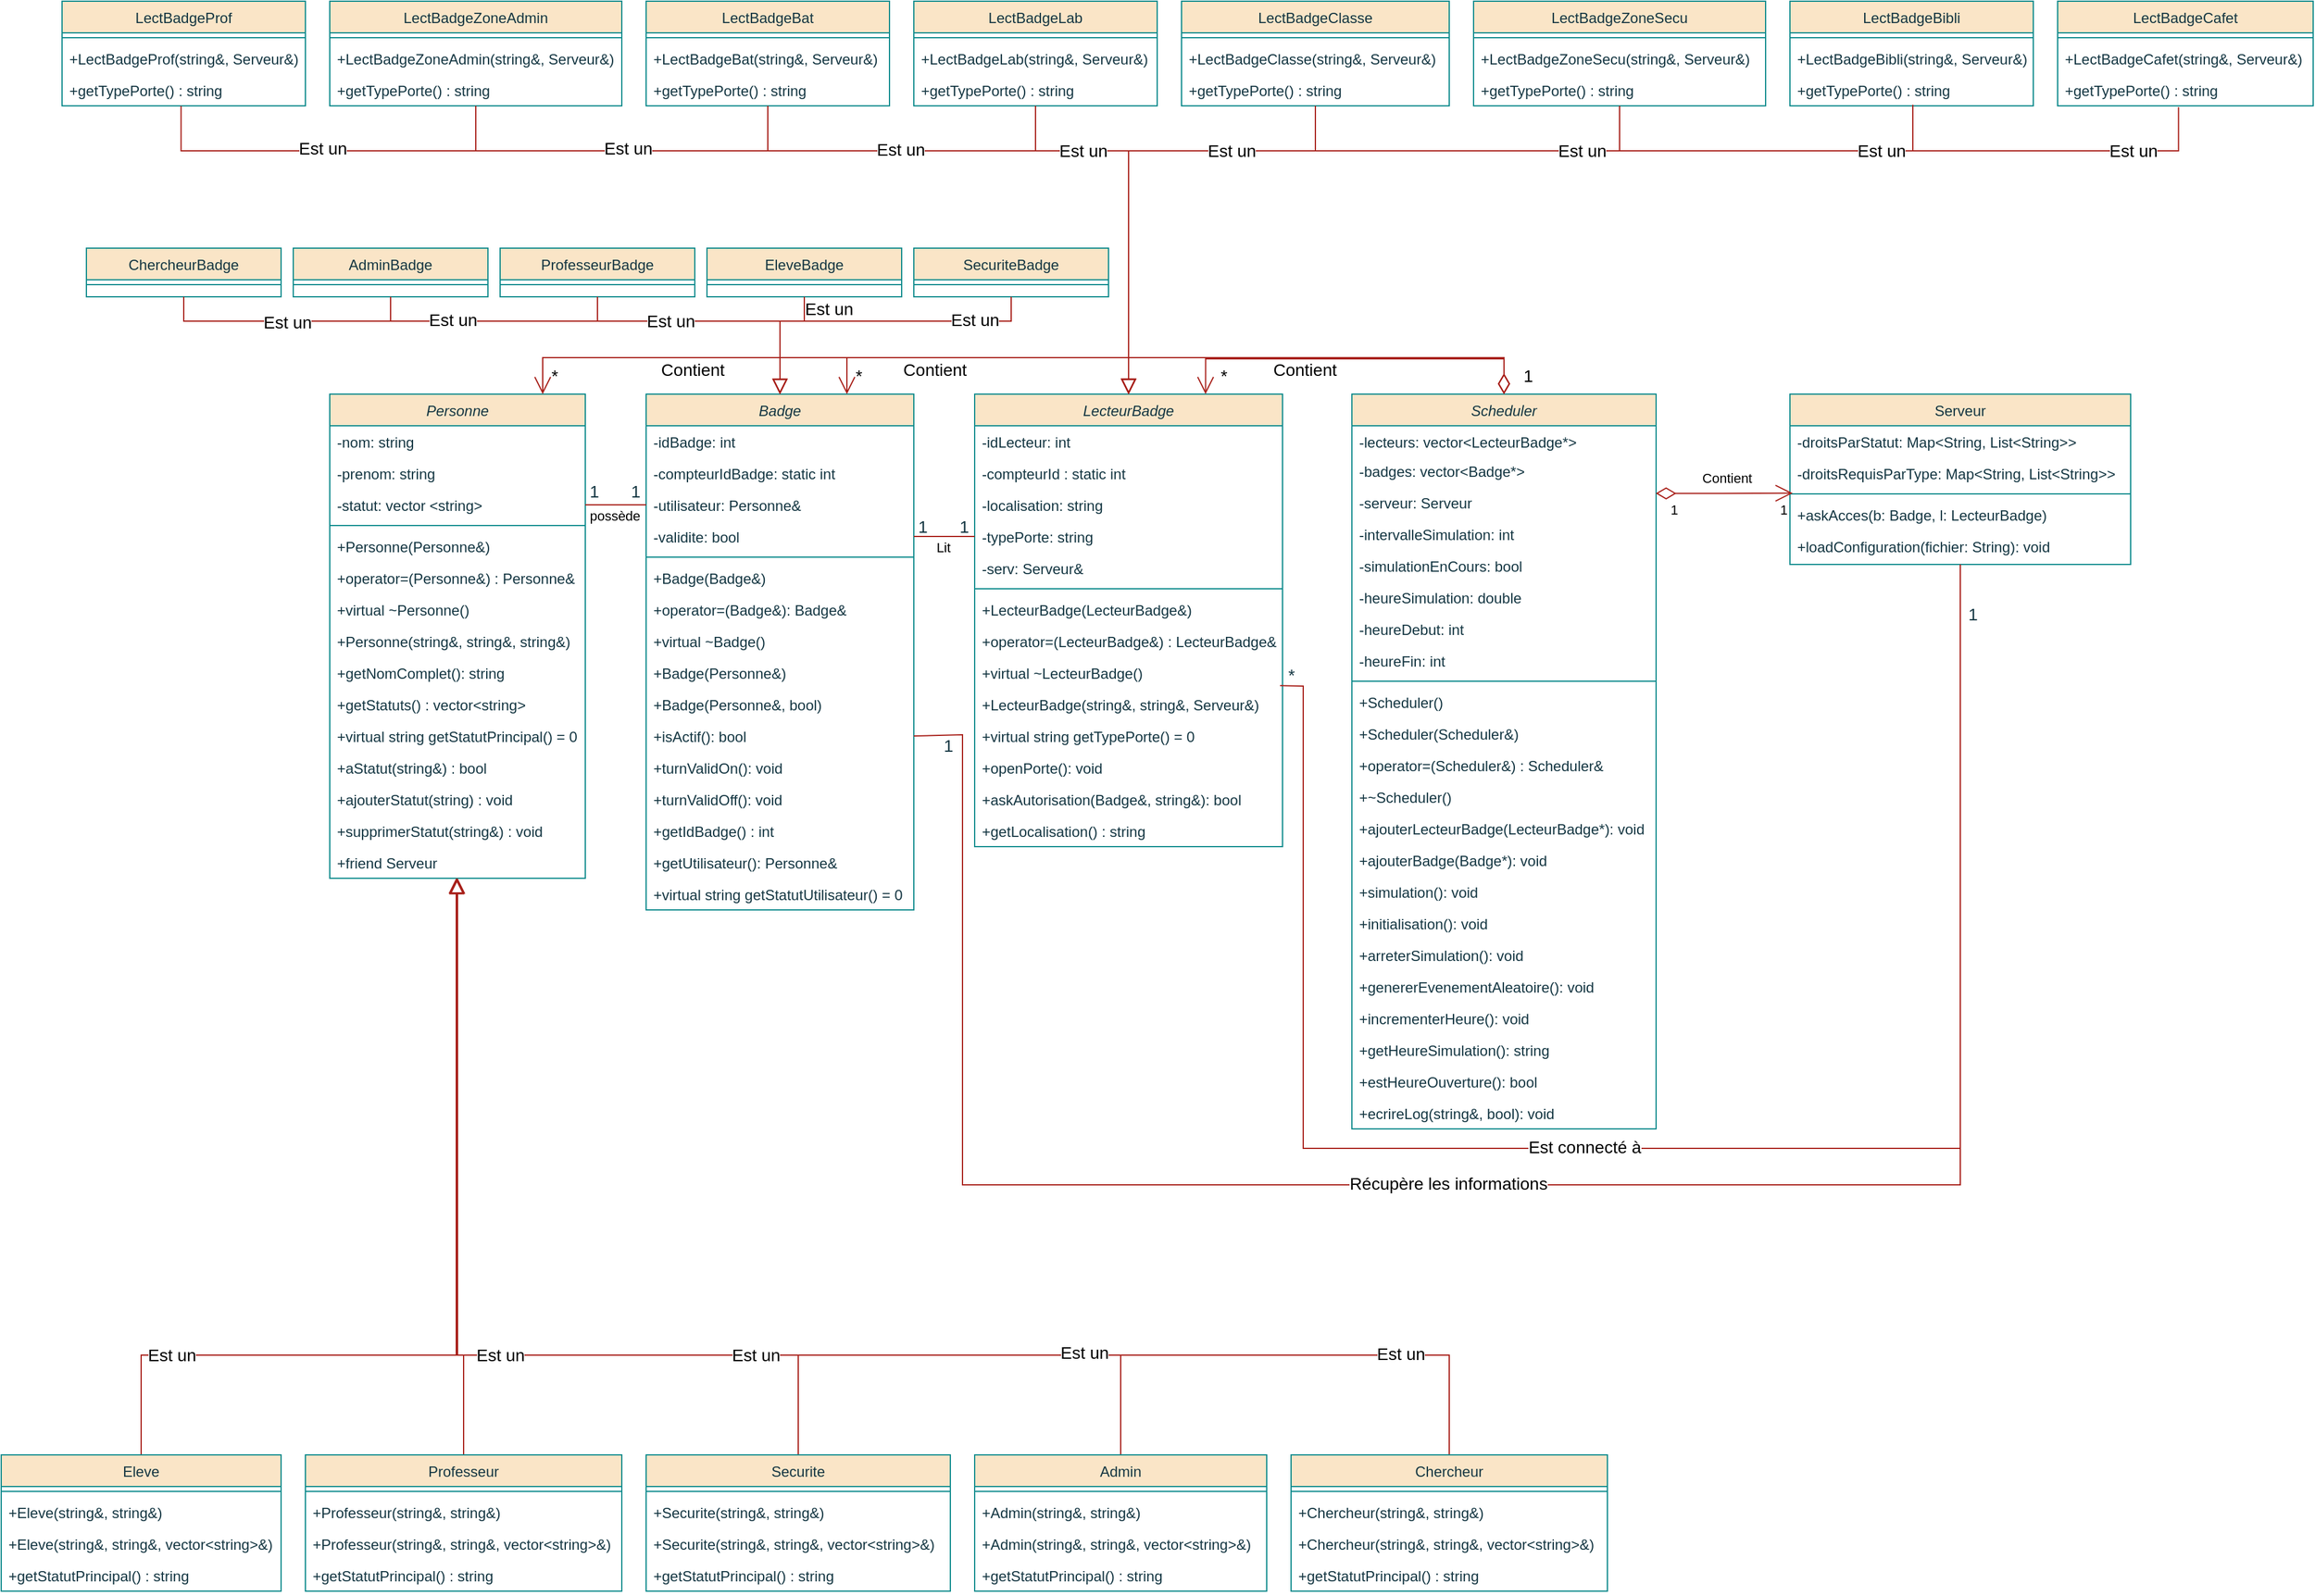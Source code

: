 <mxfile version="28.2.7">
  <diagram id="C5RBs43oDa-KdzZeNtuy" name="Page-1">
    <mxGraphModel dx="1254" dy="1608" grid="1" gridSize="10" guides="1" tooltips="1" connect="1" arrows="1" fold="1" page="1" pageScale="1" pageWidth="827" pageHeight="1169" math="0" shadow="0">
      <root>
        <mxCell id="WIyWlLk6GJQsqaUBKTNV-0" />
        <mxCell id="WIyWlLk6GJQsqaUBKTNV-1" parent="WIyWlLk6GJQsqaUBKTNV-0" />
        <mxCell id="zkfFHV4jXpPFQw0GAbJ--12" value="" style="endArrow=block;endSize=10;endFill=0;shadow=0;strokeWidth=1;rounded=0;curved=0;edgeStyle=elbowEdgeStyle;elbow=vertical;labelBackgroundColor=none;strokeColor=#A8201A;fontColor=default;entryX=0.497;entryY=1.022;entryDx=0;entryDy=0;entryPerimeter=0;" parent="WIyWlLk6GJQsqaUBKTNV-1" source="zkfFHV4jXpPFQw0GAbJ--6" target="ElxS43rPPwEUhuvo3DzV-9" edge="1">
          <mxGeometry width="160" relative="1" as="geometry">
            <mxPoint x="200" y="355" as="sourcePoint" />
            <mxPoint x="260" y="560" as="targetPoint" />
            <Array as="points">
              <mxPoint x="60" y="910" />
            </Array>
          </mxGeometry>
        </mxCell>
        <mxCell id="ARJrvc_hYdWBBlGcUKa6-0" value="&lt;font style=&quot;font-size: 14px;&quot;&gt;Est un&lt;/font&gt;" style="edgeLabel;html=1;align=center;verticalAlign=middle;resizable=0;points=[];" parent="zkfFHV4jXpPFQw0GAbJ--12" vertex="1" connectable="0">
          <mxGeometry x="-0.5" y="1" relative="1" as="geometry">
            <mxPoint x="-76" y="1" as="offset" />
          </mxGeometry>
        </mxCell>
        <mxCell id="zkfFHV4jXpPFQw0GAbJ--0" value="Personne" style="swimlane;fontStyle=2;align=center;verticalAlign=top;childLayout=stackLayout;horizontal=1;startSize=26;horizontalStack=0;resizeParent=1;resizeLast=0;collapsible=1;marginBottom=0;rounded=0;shadow=0;strokeWidth=1;labelBackgroundColor=none;fillColor=#FAE5C7;strokeColor=#0F8B8D;fontColor=#143642;" parent="WIyWlLk6GJQsqaUBKTNV-1" vertex="1">
          <mxGeometry x="80" y="120" width="210" height="398" as="geometry">
            <mxRectangle x="230" y="140" width="160" height="26" as="alternateBounds" />
          </mxGeometry>
        </mxCell>
        <mxCell id="zkfFHV4jXpPFQw0GAbJ--1" value="-nom: string" style="text;align=left;verticalAlign=top;spacingLeft=4;spacingRight=4;overflow=hidden;rotatable=0;points=[[0,0.5],[1,0.5]];portConstraint=eastwest;labelBackgroundColor=none;fontColor=#143642;" parent="zkfFHV4jXpPFQw0GAbJ--0" vertex="1">
          <mxGeometry y="26" width="210" height="26" as="geometry" />
        </mxCell>
        <mxCell id="zkfFHV4jXpPFQw0GAbJ--2" value="-prenom: string" style="text;align=left;verticalAlign=top;spacingLeft=4;spacingRight=4;overflow=hidden;rotatable=0;points=[[0,0.5],[1,0.5]];portConstraint=eastwest;rounded=0;shadow=0;html=0;labelBackgroundColor=none;fontColor=#143642;" parent="zkfFHV4jXpPFQw0GAbJ--0" vertex="1">
          <mxGeometry y="52" width="210" height="26" as="geometry" />
        </mxCell>
        <mxCell id="3C76rjjsDAJWY3KxurCO-1" value="-statut: vector &lt;string&gt;" style="text;align=left;verticalAlign=top;spacingLeft=4;spacingRight=4;overflow=hidden;rotatable=0;points=[[0,0.5],[1,0.5]];portConstraint=eastwest;rounded=0;shadow=0;html=0;labelBackgroundColor=none;fontColor=#143642;" parent="zkfFHV4jXpPFQw0GAbJ--0" vertex="1">
          <mxGeometry y="78" width="210" height="26" as="geometry" />
        </mxCell>
        <mxCell id="zkfFHV4jXpPFQw0GAbJ--4" value="" style="line;html=1;strokeWidth=1;align=left;verticalAlign=middle;spacingTop=-1;spacingLeft=3;spacingRight=3;rotatable=0;labelPosition=right;points=[];portConstraint=eastwest;labelBackgroundColor=none;fillColor=#FAE5C7;strokeColor=#0F8B8D;fontColor=#143642;" parent="zkfFHV4jXpPFQw0GAbJ--0" vertex="1">
          <mxGeometry y="104" width="210" height="8" as="geometry" />
        </mxCell>
        <mxCell id="Tk7xTy6IJGtPZOGF0r2O-23" value="+Personne(Personne&amp;)" style="text;align=left;verticalAlign=top;spacingLeft=4;spacingRight=4;overflow=hidden;rotatable=0;points=[[0,0.5],[1,0.5]];portConstraint=eastwest;labelBackgroundColor=none;fontColor=#143642;" parent="zkfFHV4jXpPFQw0GAbJ--0" vertex="1">
          <mxGeometry y="112" width="210" height="26" as="geometry" />
        </mxCell>
        <mxCell id="Tk7xTy6IJGtPZOGF0r2O-24" value="+operator=(Personne&amp;) : Personne&amp;" style="text;align=left;verticalAlign=top;spacingLeft=4;spacingRight=4;overflow=hidden;rotatable=0;points=[[0,0.5],[1,0.5]];portConstraint=eastwest;labelBackgroundColor=none;fontColor=#143642;" parent="zkfFHV4jXpPFQw0GAbJ--0" vertex="1">
          <mxGeometry y="138" width="210" height="26" as="geometry" />
        </mxCell>
        <mxCell id="ElxS43rPPwEUhuvo3DzV-0" value="+virtual ~Personne()" style="text;align=left;verticalAlign=top;spacingLeft=4;spacingRight=4;overflow=hidden;rotatable=0;points=[[0,0.5],[1,0.5]];portConstraint=eastwest;labelBackgroundColor=none;fontColor=#143642;" parent="zkfFHV4jXpPFQw0GAbJ--0" vertex="1">
          <mxGeometry y="164" width="210" height="26" as="geometry" />
        </mxCell>
        <mxCell id="ElxS43rPPwEUhuvo3DzV-1" value="+Personne(string&amp;, string&amp;, string&amp;)" style="text;align=left;verticalAlign=top;spacingLeft=4;spacingRight=4;overflow=hidden;rotatable=0;points=[[0,0.5],[1,0.5]];portConstraint=eastwest;labelBackgroundColor=none;fontColor=#143642;" parent="zkfFHV4jXpPFQw0GAbJ--0" vertex="1">
          <mxGeometry y="190" width="210" height="26" as="geometry" />
        </mxCell>
        <mxCell id="3C76rjjsDAJWY3KxurCO-21" value="+getNomComplet(): string" style="text;align=left;verticalAlign=top;spacingLeft=4;spacingRight=4;overflow=hidden;rotatable=0;points=[[0,0.5],[1,0.5]];portConstraint=eastwest;labelBackgroundColor=none;fontColor=#143642;" parent="zkfFHV4jXpPFQw0GAbJ--0" vertex="1">
          <mxGeometry y="216" width="210" height="26" as="geometry" />
        </mxCell>
        <mxCell id="ElxS43rPPwEUhuvo3DzV-4" value="+getStatuts() : vector&lt;string&gt;" style="text;align=left;verticalAlign=top;spacingLeft=4;spacingRight=4;overflow=hidden;rotatable=0;points=[[0,0.5],[1,0.5]];portConstraint=eastwest;labelBackgroundColor=none;fontColor=#143642;" parent="zkfFHV4jXpPFQw0GAbJ--0" vertex="1">
          <mxGeometry y="242" width="210" height="26" as="geometry" />
        </mxCell>
        <mxCell id="ElxS43rPPwEUhuvo3DzV-6" value="+virtual string getStatutPrincipal() = 0" style="text;align=left;verticalAlign=top;spacingLeft=4;spacingRight=4;overflow=hidden;rotatable=0;points=[[0,0.5],[1,0.5]];portConstraint=eastwest;labelBackgroundColor=none;fontColor=#143642;" parent="zkfFHV4jXpPFQw0GAbJ--0" vertex="1">
          <mxGeometry y="268" width="210" height="26" as="geometry" />
        </mxCell>
        <mxCell id="ElxS43rPPwEUhuvo3DzV-3" value="+aStatut(string&amp;) : bool" style="text;align=left;verticalAlign=top;spacingLeft=4;spacingRight=4;overflow=hidden;rotatable=0;points=[[0,0.5],[1,0.5]];portConstraint=eastwest;labelBackgroundColor=none;fontColor=#143642;" parent="zkfFHV4jXpPFQw0GAbJ--0" vertex="1">
          <mxGeometry y="294" width="210" height="26" as="geometry" />
        </mxCell>
        <mxCell id="ElxS43rPPwEUhuvo3DzV-2" value="+ajouterStatut(string) : void" style="text;align=left;verticalAlign=top;spacingLeft=4;spacingRight=4;overflow=hidden;rotatable=0;points=[[0,0.5],[1,0.5]];portConstraint=eastwest;labelBackgroundColor=none;fontColor=#143642;" parent="zkfFHV4jXpPFQw0GAbJ--0" vertex="1">
          <mxGeometry y="320" width="210" height="26" as="geometry" />
        </mxCell>
        <mxCell id="zkfFHV4jXpPFQw0GAbJ--5" value="+supprimerStatut(string&amp;) : void" style="text;align=left;verticalAlign=top;spacingLeft=4;spacingRight=4;overflow=hidden;rotatable=0;points=[[0,0.5],[1,0.5]];portConstraint=eastwest;labelBackgroundColor=none;fontColor=#143642;" parent="zkfFHV4jXpPFQw0GAbJ--0" vertex="1">
          <mxGeometry y="346" width="210" height="26" as="geometry" />
        </mxCell>
        <mxCell id="ElxS43rPPwEUhuvo3DzV-9" value="+friend Serveur" style="text;align=left;verticalAlign=top;spacingLeft=4;spacingRight=4;overflow=hidden;rotatable=0;points=[[0,0.5],[1,0.5]];portConstraint=eastwest;labelBackgroundColor=none;fontColor=#143642;" parent="zkfFHV4jXpPFQw0GAbJ--0" vertex="1">
          <mxGeometry y="372" width="210" height="26" as="geometry" />
        </mxCell>
        <mxCell id="zkfFHV4jXpPFQw0GAbJ--17" value="Serveur" style="swimlane;fontStyle=0;align=center;verticalAlign=top;childLayout=stackLayout;horizontal=1;startSize=26;horizontalStack=0;resizeParent=1;resizeLast=0;collapsible=1;marginBottom=0;rounded=0;shadow=0;strokeWidth=1;labelBackgroundColor=none;fillColor=#FAE5C7;strokeColor=#0F8B8D;fontColor=#143642;" parent="WIyWlLk6GJQsqaUBKTNV-1" vertex="1">
          <mxGeometry x="1280" y="120" width="280" height="140" as="geometry">
            <mxRectangle x="550" y="140" width="160" height="26" as="alternateBounds" />
          </mxGeometry>
        </mxCell>
        <mxCell id="ty8BiAF0GY6SnYpF2OXc-16" value="-droitsParStatut: Map&lt;String, List&lt;String&gt;&gt;" style="text;align=left;verticalAlign=top;spacingLeft=4;spacingRight=4;overflow=hidden;rotatable=0;points=[[0,0.5],[1,0.5]];portConstraint=eastwest;labelBackgroundColor=none;fontColor=#143642;" parent="zkfFHV4jXpPFQw0GAbJ--17" vertex="1">
          <mxGeometry y="26" width="280" height="26" as="geometry" />
        </mxCell>
        <mxCell id="zkfFHV4jXpPFQw0GAbJ--20" value="-droitsRequisParType: Map&lt;String, List&lt;String&gt;&gt;" style="text;align=left;verticalAlign=top;spacingLeft=4;spacingRight=4;overflow=hidden;rotatable=0;points=[[0,0.5],[1,0.5]];portConstraint=eastwest;rounded=0;shadow=0;html=0;labelBackgroundColor=none;fontColor=#143642;" parent="zkfFHV4jXpPFQw0GAbJ--17" vertex="1">
          <mxGeometry y="52" width="280" height="26" as="geometry" />
        </mxCell>
        <mxCell id="zkfFHV4jXpPFQw0GAbJ--23" value="" style="line;html=1;strokeWidth=1;align=left;verticalAlign=middle;spacingTop=-1;spacingLeft=3;spacingRight=3;rotatable=0;labelPosition=right;points=[];portConstraint=eastwest;labelBackgroundColor=none;fillColor=#FAE5C7;strokeColor=#0F8B8D;fontColor=#143642;" parent="zkfFHV4jXpPFQw0GAbJ--17" vertex="1">
          <mxGeometry y="78" width="280" height="8" as="geometry" />
        </mxCell>
        <mxCell id="zkfFHV4jXpPFQw0GAbJ--24" value="+askAcces(b: Badge, l: LecteurBadge)" style="text;align=left;verticalAlign=top;spacingLeft=4;spacingRight=4;overflow=hidden;rotatable=0;points=[[0,0.5],[1,0.5]];portConstraint=eastwest;labelBackgroundColor=none;fontColor=#143642;" parent="zkfFHV4jXpPFQw0GAbJ--17" vertex="1">
          <mxGeometry y="86" width="280" height="26" as="geometry" />
        </mxCell>
        <mxCell id="zkfFHV4jXpPFQw0GAbJ--25" value="+loadConfiguration(fichier: String): void" style="text;align=left;verticalAlign=top;spacingLeft=4;spacingRight=4;overflow=hidden;rotatable=0;points=[[0,0.5],[1,0.5]];portConstraint=eastwest;labelBackgroundColor=none;fontColor=#143642;" parent="zkfFHV4jXpPFQw0GAbJ--17" vertex="1">
          <mxGeometry y="112" width="280" height="26" as="geometry" />
        </mxCell>
        <mxCell id="3C76rjjsDAJWY3KxurCO-4" value="Scheduler" style="swimlane;fontStyle=2;align=center;verticalAlign=top;childLayout=stackLayout;horizontal=1;startSize=26;horizontalStack=0;resizeParent=1;resizeLast=0;collapsible=1;marginBottom=0;rounded=0;shadow=0;strokeWidth=1;labelBackgroundColor=none;fillColor=#FAE5C7;strokeColor=#0F8B8D;fontColor=#143642;" parent="WIyWlLk6GJQsqaUBKTNV-1" vertex="1">
          <mxGeometry x="920" y="120" width="250" height="604" as="geometry">
            <mxRectangle x="230" y="140" width="160" height="26" as="alternateBounds" />
          </mxGeometry>
        </mxCell>
        <mxCell id="0uPU8m-79Ztkiviku3RA-40" value="-lecteurs: vector&lt;LecteurBadge*&gt;" style="text;align=left;verticalAlign=top;spacingLeft=4;spacingRight=4;overflow=hidden;rotatable=0;points=[[0,0.5],[1,0.5]];portConstraint=eastwest;labelBackgroundColor=none;fontColor=#143642;" vertex="1" parent="3C76rjjsDAJWY3KxurCO-4">
          <mxGeometry y="26" width="250" height="24" as="geometry" />
        </mxCell>
        <mxCell id="0uPU8m-79Ztkiviku3RA-38" value="-badges: vector&lt;Badge*&gt;" style="text;align=left;verticalAlign=top;spacingLeft=4;spacingRight=4;overflow=hidden;rotatable=0;points=[[0,0.5],[1,0.5]];portConstraint=eastwest;labelBackgroundColor=none;fontColor=#143642;" vertex="1" parent="3C76rjjsDAJWY3KxurCO-4">
          <mxGeometry y="50" width="250" height="26" as="geometry" />
        </mxCell>
        <mxCell id="0uPU8m-79Ztkiviku3RA-39" value="-serveur: Serveur" style="text;align=left;verticalAlign=top;spacingLeft=4;spacingRight=4;overflow=hidden;rotatable=0;points=[[0,0.5],[1,0.5]];portConstraint=eastwest;labelBackgroundColor=none;fontColor=#143642;" vertex="1" parent="3C76rjjsDAJWY3KxurCO-4">
          <mxGeometry y="76" width="250" height="26" as="geometry" />
        </mxCell>
        <mxCell id="0uPU8m-79Ztkiviku3RA-36" value="-intervalleSimulation: int" style="text;align=left;verticalAlign=top;spacingLeft=4;spacingRight=4;overflow=hidden;rotatable=0;points=[[0,0.5],[1,0.5]];portConstraint=eastwest;labelBackgroundColor=none;fontColor=#143642;" vertex="1" parent="3C76rjjsDAJWY3KxurCO-4">
          <mxGeometry y="102" width="250" height="26" as="geometry" />
        </mxCell>
        <mxCell id="0uPU8m-79Ztkiviku3RA-37" value="-simulationEnCours: bool" style="text;align=left;verticalAlign=top;spacingLeft=4;spacingRight=4;overflow=hidden;rotatable=0;points=[[0,0.5],[1,0.5]];portConstraint=eastwest;labelBackgroundColor=none;fontColor=#143642;" vertex="1" parent="3C76rjjsDAJWY3KxurCO-4">
          <mxGeometry y="128" width="250" height="26" as="geometry" />
        </mxCell>
        <mxCell id="0uPU8m-79Ztkiviku3RA-35" value="-heureSimulation: double" style="text;align=left;verticalAlign=top;spacingLeft=4;spacingRight=4;overflow=hidden;rotatable=0;points=[[0,0.5],[1,0.5]];portConstraint=eastwest;labelBackgroundColor=none;fontColor=#143642;" vertex="1" parent="3C76rjjsDAJWY3KxurCO-4">
          <mxGeometry y="154" width="250" height="26" as="geometry" />
        </mxCell>
        <mxCell id="ty8BiAF0GY6SnYpF2OXc-9" value="-heureDebut: int" style="text;align=left;verticalAlign=top;spacingLeft=4;spacingRight=4;overflow=hidden;rotatable=0;points=[[0,0.5],[1,0.5]];portConstraint=eastwest;labelBackgroundColor=none;fontColor=#143642;" parent="3C76rjjsDAJWY3KxurCO-4" vertex="1">
          <mxGeometry y="180" width="250" height="26" as="geometry" />
        </mxCell>
        <mxCell id="ty8BiAF0GY6SnYpF2OXc-24" value="-heureFin: int" style="text;align=left;verticalAlign=top;spacingLeft=4;spacingRight=4;overflow=hidden;rotatable=0;points=[[0,0.5],[1,0.5]];portConstraint=eastwest;labelBackgroundColor=none;fontColor=#143642;" parent="3C76rjjsDAJWY3KxurCO-4" vertex="1">
          <mxGeometry y="206" width="250" height="26" as="geometry" />
        </mxCell>
        <mxCell id="3C76rjjsDAJWY3KxurCO-8" value="" style="line;html=1;strokeWidth=1;align=left;verticalAlign=middle;spacingTop=-1;spacingLeft=3;spacingRight=3;rotatable=0;labelPosition=right;points=[];portConstraint=eastwest;labelBackgroundColor=none;fillColor=#FAE5C7;strokeColor=#0F8B8D;fontColor=#143642;" parent="3C76rjjsDAJWY3KxurCO-4" vertex="1">
          <mxGeometry y="232" width="250" height="8" as="geometry" />
        </mxCell>
        <mxCell id="0uPU8m-79Ztkiviku3RA-41" value="+Scheduler()" style="text;align=left;verticalAlign=top;spacingLeft=4;spacingRight=4;overflow=hidden;rotatable=0;points=[[0,0.5],[1,0.5]];portConstraint=eastwest;labelBackgroundColor=none;fontColor=#143642;" vertex="1" parent="3C76rjjsDAJWY3KxurCO-4">
          <mxGeometry y="240" width="250" height="26" as="geometry" />
        </mxCell>
        <mxCell id="0uPU8m-79Ztkiviku3RA-46" value="+Scheduler(Scheduler&amp;)" style="text;align=left;verticalAlign=top;spacingLeft=4;spacingRight=4;overflow=hidden;rotatable=0;points=[[0,0.5],[1,0.5]];portConstraint=eastwest;labelBackgroundColor=none;fontColor=#143642;" vertex="1" parent="3C76rjjsDAJWY3KxurCO-4">
          <mxGeometry y="266" width="250" height="26" as="geometry" />
        </mxCell>
        <mxCell id="0uPU8m-79Ztkiviku3RA-45" value="+operator=(Scheduler&amp;) : Scheduler&amp;" style="text;align=left;verticalAlign=top;spacingLeft=4;spacingRight=4;overflow=hidden;rotatable=0;points=[[0,0.5],[1,0.5]];portConstraint=eastwest;labelBackgroundColor=none;fontColor=#143642;" vertex="1" parent="3C76rjjsDAJWY3KxurCO-4">
          <mxGeometry y="292" width="250" height="26" as="geometry" />
        </mxCell>
        <mxCell id="0uPU8m-79Ztkiviku3RA-44" value="+~Scheduler()" style="text;align=left;verticalAlign=top;spacingLeft=4;spacingRight=4;overflow=hidden;rotatable=0;points=[[0,0.5],[1,0.5]];portConstraint=eastwest;labelBackgroundColor=none;fontColor=#143642;" vertex="1" parent="3C76rjjsDAJWY3KxurCO-4">
          <mxGeometry y="318" width="250" height="26" as="geometry" />
        </mxCell>
        <mxCell id="0uPU8m-79Ztkiviku3RA-43" value="+ajouterLecteurBadge(LecteurBadge*): void" style="text;align=left;verticalAlign=top;spacingLeft=4;spacingRight=4;overflow=hidden;rotatable=0;points=[[0,0.5],[1,0.5]];portConstraint=eastwest;labelBackgroundColor=none;fontColor=#143642;" vertex="1" parent="3C76rjjsDAJWY3KxurCO-4">
          <mxGeometry y="344" width="250" height="26" as="geometry" />
        </mxCell>
        <mxCell id="0uPU8m-79Ztkiviku3RA-42" value="+ajouterBadge(Badge*): void" style="text;align=left;verticalAlign=top;spacingLeft=4;spacingRight=4;overflow=hidden;rotatable=0;points=[[0,0.5],[1,0.5]];portConstraint=eastwest;labelBackgroundColor=none;fontColor=#143642;" vertex="1" parent="3C76rjjsDAJWY3KxurCO-4">
          <mxGeometry y="370" width="250" height="26" as="geometry" />
        </mxCell>
        <mxCell id="3C76rjjsDAJWY3KxurCO-9" value="+simulation(): void " style="text;align=left;verticalAlign=top;spacingLeft=4;spacingRight=4;overflow=hidden;rotatable=0;points=[[0,0.5],[1,0.5]];portConstraint=eastwest;labelBackgroundColor=none;fontColor=#143642;" parent="3C76rjjsDAJWY3KxurCO-4" vertex="1">
          <mxGeometry y="396" width="250" height="26" as="geometry" />
        </mxCell>
        <mxCell id="0uPU8m-79Ztkiviku3RA-47" value="+initialisation(): void " style="text;align=left;verticalAlign=top;spacingLeft=4;spacingRight=4;overflow=hidden;rotatable=0;points=[[0,0.5],[1,0.5]];portConstraint=eastwest;labelBackgroundColor=none;fontColor=#143642;" vertex="1" parent="3C76rjjsDAJWY3KxurCO-4">
          <mxGeometry y="422" width="250" height="26" as="geometry" />
        </mxCell>
        <mxCell id="0uPU8m-79Ztkiviku3RA-48" value="+arreterSimulation(): void " style="text;align=left;verticalAlign=top;spacingLeft=4;spacingRight=4;overflow=hidden;rotatable=0;points=[[0,0.5],[1,0.5]];portConstraint=eastwest;labelBackgroundColor=none;fontColor=#143642;" vertex="1" parent="3C76rjjsDAJWY3KxurCO-4">
          <mxGeometry y="448" width="250" height="26" as="geometry" />
        </mxCell>
        <mxCell id="ty8BiAF0GY6SnYpF2OXc-26" value="+genererEvenementAleatoire(): void" style="text;align=left;verticalAlign=top;spacingLeft=4;spacingRight=4;overflow=hidden;rotatable=0;points=[[0,0.5],[1,0.5]];portConstraint=eastwest;labelBackgroundColor=none;fontColor=#143642;" parent="3C76rjjsDAJWY3KxurCO-4" vertex="1">
          <mxGeometry y="474" width="250" height="26" as="geometry" />
        </mxCell>
        <mxCell id="0uPU8m-79Ztkiviku3RA-53" value="+incrementerHeure(): void " style="text;align=left;verticalAlign=top;spacingLeft=4;spacingRight=4;overflow=hidden;rotatable=0;points=[[0,0.5],[1,0.5]];portConstraint=eastwest;labelBackgroundColor=none;fontColor=#143642;" vertex="1" parent="3C76rjjsDAJWY3KxurCO-4">
          <mxGeometry y="500" width="250" height="26" as="geometry" />
        </mxCell>
        <mxCell id="0uPU8m-79Ztkiviku3RA-56" value="+getHeureSimulation(): string" style="text;align=left;verticalAlign=top;spacingLeft=4;spacingRight=4;overflow=hidden;rotatable=0;points=[[0,0.5],[1,0.5]];portConstraint=eastwest;labelBackgroundColor=none;fontColor=#143642;" vertex="1" parent="3C76rjjsDAJWY3KxurCO-4">
          <mxGeometry y="526" width="250" height="26" as="geometry" />
        </mxCell>
        <mxCell id="0uPU8m-79Ztkiviku3RA-55" value="+estHeureOuverture(): bool" style="text;align=left;verticalAlign=top;spacingLeft=4;spacingRight=4;overflow=hidden;rotatable=0;points=[[0,0.5],[1,0.5]];portConstraint=eastwest;labelBackgroundColor=none;fontColor=#143642;" vertex="1" parent="3C76rjjsDAJWY3KxurCO-4">
          <mxGeometry y="552" width="250" height="26" as="geometry" />
        </mxCell>
        <mxCell id="0uPU8m-79Ztkiviku3RA-54" value="+ecrireLog(string&amp;, bool): void " style="text;align=left;verticalAlign=top;spacingLeft=4;spacingRight=4;overflow=hidden;rotatable=0;points=[[0,0.5],[1,0.5]];portConstraint=eastwest;labelBackgroundColor=none;fontColor=#143642;" vertex="1" parent="3C76rjjsDAJWY3KxurCO-4">
          <mxGeometry y="578" width="250" height="26" as="geometry" />
        </mxCell>
        <mxCell id="3C76rjjsDAJWY3KxurCO-28" value="Badge" style="swimlane;fontStyle=2;align=center;verticalAlign=top;childLayout=stackLayout;horizontal=1;startSize=26;horizontalStack=0;resizeParent=1;resizeLast=0;collapsible=1;marginBottom=0;rounded=0;shadow=0;strokeWidth=1;labelBackgroundColor=none;fillColor=#FAE5C7;strokeColor=#0F8B8D;fontColor=#143642;" parent="WIyWlLk6GJQsqaUBKTNV-1" vertex="1">
          <mxGeometry x="340" y="120" width="220" height="424" as="geometry">
            <mxRectangle x="230" y="140" width="160" height="26" as="alternateBounds" />
          </mxGeometry>
        </mxCell>
        <mxCell id="3C76rjjsDAJWY3KxurCO-31" value="-idBadge: int&#xa;" style="text;align=left;verticalAlign=top;spacingLeft=4;spacingRight=4;overflow=hidden;rotatable=0;points=[[0,0.5],[1,0.5]];portConstraint=eastwest;labelBackgroundColor=none;fontColor=#143642;" parent="3C76rjjsDAJWY3KxurCO-28" vertex="1">
          <mxGeometry y="26" width="220" height="26" as="geometry" />
        </mxCell>
        <mxCell id="ElxS43rPPwEUhuvo3DzV-26" value="-compteurIdBadge: static int&#xa;" style="text;align=left;verticalAlign=top;spacingLeft=4;spacingRight=4;overflow=hidden;rotatable=0;points=[[0,0.5],[1,0.5]];portConstraint=eastwest;labelBackgroundColor=none;fontColor=#143642;" parent="3C76rjjsDAJWY3KxurCO-28" vertex="1">
          <mxGeometry y="52" width="220" height="26" as="geometry" />
        </mxCell>
        <mxCell id="3C76rjjsDAJWY3KxurCO-32" value="-utilisateur: Personne&amp;" style="text;align=left;verticalAlign=top;spacingLeft=4;spacingRight=4;overflow=hidden;rotatable=0;points=[[0,0.5],[1,0.5]];portConstraint=eastwest;labelBackgroundColor=none;fontColor=#143642;" parent="3C76rjjsDAJWY3KxurCO-28" vertex="1">
          <mxGeometry y="78" width="220" height="26" as="geometry" />
        </mxCell>
        <mxCell id="3C76rjjsDAJWY3KxurCO-33" value="-validite: bool" style="text;align=left;verticalAlign=top;spacingLeft=4;spacingRight=4;overflow=hidden;rotatable=0;points=[[0,0.5],[1,0.5]];portConstraint=eastwest;labelBackgroundColor=none;fontColor=#143642;" parent="3C76rjjsDAJWY3KxurCO-28" vertex="1">
          <mxGeometry y="104" width="220" height="26" as="geometry" />
        </mxCell>
        <mxCell id="3C76rjjsDAJWY3KxurCO-29" value="" style="line;html=1;strokeWidth=1;align=left;verticalAlign=middle;spacingTop=-1;spacingLeft=3;spacingRight=3;rotatable=0;labelPosition=right;points=[];portConstraint=eastwest;labelBackgroundColor=none;fillColor=#FAE5C7;strokeColor=#0F8B8D;fontColor=#143642;" parent="3C76rjjsDAJWY3KxurCO-28" vertex="1">
          <mxGeometry y="130" width="220" height="8" as="geometry" />
        </mxCell>
        <mxCell id="ElxS43rPPwEUhuvo3DzV-32" value="+Badge(Badge&amp;)" style="text;align=left;verticalAlign=top;spacingLeft=4;spacingRight=4;overflow=hidden;rotatable=0;points=[[0,0.5],[1,0.5]];portConstraint=eastwest;labelBackgroundColor=none;fontColor=#143642;" parent="3C76rjjsDAJWY3KxurCO-28" vertex="1">
          <mxGeometry y="138" width="220" height="26" as="geometry" />
        </mxCell>
        <mxCell id="ElxS43rPPwEUhuvo3DzV-31" value="+operator=(Badge&amp;): Badge&amp;" style="text;align=left;verticalAlign=top;spacingLeft=4;spacingRight=4;overflow=hidden;rotatable=0;points=[[0,0.5],[1,0.5]];portConstraint=eastwest;labelBackgroundColor=none;fontColor=#143642;" parent="3C76rjjsDAJWY3KxurCO-28" vertex="1">
          <mxGeometry y="164" width="220" height="26" as="geometry" />
        </mxCell>
        <mxCell id="ElxS43rPPwEUhuvo3DzV-30" value="+virtual ~Badge()" style="text;align=left;verticalAlign=top;spacingLeft=4;spacingRight=4;overflow=hidden;rotatable=0;points=[[0,0.5],[1,0.5]];portConstraint=eastwest;labelBackgroundColor=none;fontColor=#143642;" parent="3C76rjjsDAJWY3KxurCO-28" vertex="1">
          <mxGeometry y="190" width="220" height="26" as="geometry" />
        </mxCell>
        <mxCell id="ElxS43rPPwEUhuvo3DzV-29" value="+Badge(Personne&amp;)" style="text;align=left;verticalAlign=top;spacingLeft=4;spacingRight=4;overflow=hidden;rotatable=0;points=[[0,0.5],[1,0.5]];portConstraint=eastwest;labelBackgroundColor=none;fontColor=#143642;" parent="3C76rjjsDAJWY3KxurCO-28" vertex="1">
          <mxGeometry y="216" width="220" height="26" as="geometry" />
        </mxCell>
        <mxCell id="ElxS43rPPwEUhuvo3DzV-28" value="+Badge(Personne&amp;, bool)" style="text;align=left;verticalAlign=top;spacingLeft=4;spacingRight=4;overflow=hidden;rotatable=0;points=[[0,0.5],[1,0.5]];portConstraint=eastwest;labelBackgroundColor=none;fontColor=#143642;" parent="3C76rjjsDAJWY3KxurCO-28" vertex="1">
          <mxGeometry y="242" width="220" height="26" as="geometry" />
        </mxCell>
        <mxCell id="3C76rjjsDAJWY3KxurCO-34" value="+isActif(): bool" style="text;align=left;verticalAlign=top;spacingLeft=4;spacingRight=4;overflow=hidden;rotatable=0;points=[[0,0.5],[1,0.5]];portConstraint=eastwest;labelBackgroundColor=none;fontColor=#143642;" parent="3C76rjjsDAJWY3KxurCO-28" vertex="1">
          <mxGeometry y="268" width="220" height="26" as="geometry" />
        </mxCell>
        <mxCell id="yDJEpyqDMX256x0eVu4J-0" value="+turnValidOn(): void" style="text;align=left;verticalAlign=top;spacingLeft=4;spacingRight=4;overflow=hidden;rotatable=0;points=[[0,0.5],[1,0.5]];portConstraint=eastwest;labelBackgroundColor=none;fontColor=#143642;" parent="3C76rjjsDAJWY3KxurCO-28" vertex="1">
          <mxGeometry y="294" width="220" height="26" as="geometry" />
        </mxCell>
        <mxCell id="yDJEpyqDMX256x0eVu4J-1" value="+turnValidOff(): void" style="text;align=left;verticalAlign=top;spacingLeft=4;spacingRight=4;overflow=hidden;rotatable=0;points=[[0,0.5],[1,0.5]];portConstraint=eastwest;labelBackgroundColor=none;fontColor=#143642;" parent="3C76rjjsDAJWY3KxurCO-28" vertex="1">
          <mxGeometry y="320" width="220" height="26" as="geometry" />
        </mxCell>
        <mxCell id="ElxS43rPPwEUhuvo3DzV-33" value="+getIdBadge() : int" style="text;align=left;verticalAlign=top;spacingLeft=4;spacingRight=4;overflow=hidden;rotatable=0;points=[[0,0.5],[1,0.5]];portConstraint=eastwest;labelBackgroundColor=none;fontColor=#143642;" parent="3C76rjjsDAJWY3KxurCO-28" vertex="1">
          <mxGeometry y="346" width="220" height="26" as="geometry" />
        </mxCell>
        <mxCell id="yDJEpyqDMX256x0eVu4J-2" value="+getUtilisateur(): Personne&amp;" style="text;align=left;verticalAlign=top;spacingLeft=4;spacingRight=4;overflow=hidden;rotatable=0;points=[[0,0.5],[1,0.5]];portConstraint=eastwest;labelBackgroundColor=none;fontColor=#143642;" parent="3C76rjjsDAJWY3KxurCO-28" vertex="1">
          <mxGeometry y="372" width="220" height="26" as="geometry" />
        </mxCell>
        <mxCell id="ElxS43rPPwEUhuvo3DzV-27" value="+virtual string getStatutUtilisateur() = 0" style="text;align=left;verticalAlign=top;spacingLeft=4;spacingRight=4;overflow=hidden;rotatable=0;points=[[0,0.5],[1,0.5]];portConstraint=eastwest;labelBackgroundColor=none;fontColor=#143642;" parent="3C76rjjsDAJWY3KxurCO-28" vertex="1">
          <mxGeometry y="398" width="220" height="26" as="geometry" />
        </mxCell>
        <mxCell id="3C76rjjsDAJWY3KxurCO-35" value="LecteurBadge" style="swimlane;fontStyle=2;align=center;verticalAlign=top;childLayout=stackLayout;horizontal=1;startSize=26;horizontalStack=0;resizeParent=1;resizeLast=0;collapsible=1;marginBottom=0;rounded=0;shadow=0;strokeWidth=1;labelBackgroundColor=none;fillColor=#FAE5C7;strokeColor=#0F8B8D;fontColor=#143642;" parent="WIyWlLk6GJQsqaUBKTNV-1" vertex="1">
          <mxGeometry x="610" y="120" width="253" height="372" as="geometry">
            <mxRectangle x="230" y="140" width="160" height="26" as="alternateBounds" />
          </mxGeometry>
        </mxCell>
        <mxCell id="3C76rjjsDAJWY3KxurCO-36" value="-idLecteur: int&#xa;" style="text;align=left;verticalAlign=top;spacingLeft=4;spacingRight=4;overflow=hidden;rotatable=0;points=[[0,0.5],[1,0.5]];portConstraint=eastwest;labelBackgroundColor=none;fontColor=#143642;" parent="3C76rjjsDAJWY3KxurCO-35" vertex="1">
          <mxGeometry y="26" width="253" height="26" as="geometry" />
        </mxCell>
        <mxCell id="ElxS43rPPwEUhuvo3DzV-34" value="-compteurId : static int" style="text;align=left;verticalAlign=top;spacingLeft=4;spacingRight=4;overflow=hidden;rotatable=0;points=[[0,0.5],[1,0.5]];portConstraint=eastwest;labelBackgroundColor=none;fontColor=#143642;" parent="3C76rjjsDAJWY3KxurCO-35" vertex="1">
          <mxGeometry y="52" width="253" height="26" as="geometry" />
        </mxCell>
        <mxCell id="3C76rjjsDAJWY3KxurCO-37" value="-localisation: string" style="text;align=left;verticalAlign=top;spacingLeft=4;spacingRight=4;overflow=hidden;rotatable=0;points=[[0,0.5],[1,0.5]];portConstraint=eastwest;labelBackgroundColor=none;fontColor=#143642;" parent="3C76rjjsDAJWY3KxurCO-35" vertex="1">
          <mxGeometry y="78" width="253" height="26" as="geometry" />
        </mxCell>
        <mxCell id="3C76rjjsDAJWY3KxurCO-38" value="-typePorte: string" style="text;align=left;verticalAlign=top;spacingLeft=4;spacingRight=4;overflow=hidden;rotatable=0;points=[[0,0.5],[1,0.5]];portConstraint=eastwest;labelBackgroundColor=none;fontColor=#143642;" parent="3C76rjjsDAJWY3KxurCO-35" vertex="1">
          <mxGeometry y="104" width="253" height="26" as="geometry" />
        </mxCell>
        <mxCell id="eUDAkcGuAMA4i1uyNT7Q-0" value="-serv: Serveur&amp;" style="text;align=left;verticalAlign=top;spacingLeft=4;spacingRight=4;overflow=hidden;rotatable=0;points=[[0,0.5],[1,0.5]];portConstraint=eastwest;labelBackgroundColor=none;fontColor=#143642;" parent="3C76rjjsDAJWY3KxurCO-35" vertex="1">
          <mxGeometry y="130" width="253" height="26" as="geometry" />
        </mxCell>
        <mxCell id="3C76rjjsDAJWY3KxurCO-39" value="" style="line;html=1;strokeWidth=1;align=left;verticalAlign=middle;spacingTop=-1;spacingLeft=3;spacingRight=3;rotatable=0;labelPosition=right;points=[];portConstraint=eastwest;labelBackgroundColor=none;fillColor=#FAE5C7;strokeColor=#0F8B8D;fontColor=#143642;" parent="3C76rjjsDAJWY3KxurCO-35" vertex="1">
          <mxGeometry y="156" width="253" height="8" as="geometry" />
        </mxCell>
        <mxCell id="ElxS43rPPwEUhuvo3DzV-36" value="+LecteurBadge(LecteurBadge&amp;)" style="text;align=left;verticalAlign=top;spacingLeft=4;spacingRight=4;overflow=hidden;rotatable=0;points=[[0,0.5],[1,0.5]];portConstraint=eastwest;labelBackgroundColor=none;fontColor=#143642;" parent="3C76rjjsDAJWY3KxurCO-35" vertex="1">
          <mxGeometry y="164" width="253" height="26" as="geometry" />
        </mxCell>
        <mxCell id="ElxS43rPPwEUhuvo3DzV-39" value="+operator=(LecteurBadge&amp;) : LecteurBadge&amp;" style="text;align=left;verticalAlign=top;spacingLeft=4;spacingRight=4;overflow=hidden;rotatable=0;points=[[0,0.5],[1,0.5]];portConstraint=eastwest;labelBackgroundColor=none;fontColor=#143642;" parent="3C76rjjsDAJWY3KxurCO-35" vertex="1">
          <mxGeometry y="190" width="253" height="26" as="geometry" />
        </mxCell>
        <mxCell id="ElxS43rPPwEUhuvo3DzV-38" value="+virtual ~LecteurBadge()" style="text;align=left;verticalAlign=top;spacingLeft=4;spacingRight=4;overflow=hidden;rotatable=0;points=[[0,0.5],[1,0.5]];portConstraint=eastwest;labelBackgroundColor=none;fontColor=#143642;" parent="3C76rjjsDAJWY3KxurCO-35" vertex="1">
          <mxGeometry y="216" width="253" height="26" as="geometry" />
        </mxCell>
        <mxCell id="ElxS43rPPwEUhuvo3DzV-37" value="+LecteurBadge(string&amp;, string&amp;, Serveur&amp;)" style="text;align=left;verticalAlign=top;spacingLeft=4;spacingRight=4;overflow=hidden;rotatable=0;points=[[0,0.5],[1,0.5]];portConstraint=eastwest;labelBackgroundColor=none;fontColor=#143642;" parent="3C76rjjsDAJWY3KxurCO-35" vertex="1">
          <mxGeometry y="242" width="253" height="26" as="geometry" />
        </mxCell>
        <mxCell id="3C76rjjsDAJWY3KxurCO-41" value="+virtual string getTypePorte() = 0" style="text;align=left;verticalAlign=top;spacingLeft=4;spacingRight=4;overflow=hidden;rotatable=0;points=[[0,0.5],[1,0.5]];portConstraint=eastwest;labelBackgroundColor=none;fontColor=#143642;" parent="3C76rjjsDAJWY3KxurCO-35" vertex="1">
          <mxGeometry y="268" width="253" height="26" as="geometry" />
        </mxCell>
        <mxCell id="3C76rjjsDAJWY3KxurCO-70" value="+openPorte(): void" style="text;align=left;verticalAlign=top;spacingLeft=4;spacingRight=4;overflow=hidden;rotatable=0;points=[[0,0.5],[1,0.5]];portConstraint=eastwest;labelBackgroundColor=none;fontColor=#143642;" parent="3C76rjjsDAJWY3KxurCO-35" vertex="1">
          <mxGeometry y="294" width="253" height="26" as="geometry" />
        </mxCell>
        <mxCell id="eUDAkcGuAMA4i1uyNT7Q-1" value="+askAutorisation(Badge&amp;, string&amp;): bool" style="text;align=left;verticalAlign=top;spacingLeft=4;spacingRight=4;overflow=hidden;rotatable=0;points=[[0,0.5],[1,0.5]];portConstraint=eastwest;labelBackgroundColor=none;fontColor=#143642;" parent="3C76rjjsDAJWY3KxurCO-35" vertex="1">
          <mxGeometry y="320" width="253" height="26" as="geometry" />
        </mxCell>
        <mxCell id="ElxS43rPPwEUhuvo3DzV-35" value="+getLocalisation() : string" style="text;align=left;verticalAlign=top;spacingLeft=4;spacingRight=4;overflow=hidden;rotatable=0;points=[[0,0.5],[1,0.5]];portConstraint=eastwest;labelBackgroundColor=none;fontColor=#143642;" parent="3C76rjjsDAJWY3KxurCO-35" vertex="1">
          <mxGeometry y="346" width="253" height="26" as="geometry" />
        </mxCell>
        <mxCell id="3C76rjjsDAJWY3KxurCO-42" value="" style="endArrow=none;html=1;rounded=0;exitX=1;exitY=0.5;exitDx=0;exitDy=0;entryX=0;entryY=0.5;entryDx=0;entryDy=0;labelBackgroundColor=none;strokeColor=#A8201A;fontColor=default;" parent="WIyWlLk6GJQsqaUBKTNV-1" source="3C76rjjsDAJWY3KxurCO-1" target="3C76rjjsDAJWY3KxurCO-32" edge="1">
          <mxGeometry width="50" height="50" relative="1" as="geometry">
            <mxPoint x="710" y="340" as="sourcePoint" />
            <mxPoint x="760" y="290" as="targetPoint" />
          </mxGeometry>
        </mxCell>
        <mxCell id="3C76rjjsDAJWY3KxurCO-43" value="&lt;font style=&quot;font-size: 14px;&quot;&gt;1&lt;/font&gt;" style="edgeLabel;html=1;align=center;verticalAlign=middle;resizable=0;points=[];labelBackgroundColor=none;fontColor=#143642;" parent="3C76rjjsDAJWY3KxurCO-42" vertex="1" connectable="0">
          <mxGeometry x="-0.716" y="-1" relative="1" as="geometry">
            <mxPoint y="-12" as="offset" />
          </mxGeometry>
        </mxCell>
        <mxCell id="3C76rjjsDAJWY3KxurCO-44" value="&lt;font style=&quot;font-size: 14px;&quot;&gt;1&lt;/font&gt;" style="edgeLabel;html=1;align=center;verticalAlign=middle;resizable=0;points=[];labelBackgroundColor=none;fontColor=#143642;" parent="3C76rjjsDAJWY3KxurCO-42" vertex="1" connectable="0">
          <mxGeometry x="0.617" y="-1" relative="1" as="geometry">
            <mxPoint y="-12" as="offset" />
          </mxGeometry>
        </mxCell>
        <mxCell id="ARJrvc_hYdWBBlGcUKa6-3" value="possède" style="edgeLabel;html=1;align=center;verticalAlign=middle;resizable=0;points=[];" parent="3C76rjjsDAJWY3KxurCO-42" vertex="1" connectable="0">
          <mxGeometry x="-0.051" y="2" relative="1" as="geometry">
            <mxPoint y="11" as="offset" />
          </mxGeometry>
        </mxCell>
        <mxCell id="ty8BiAF0GY6SnYpF2OXc-0" value="LectBadgeBat" style="swimlane;fontStyle=0;align=center;verticalAlign=top;childLayout=stackLayout;horizontal=1;startSize=26;horizontalStack=0;resizeParent=1;resizeLast=0;collapsible=1;marginBottom=0;rounded=0;shadow=0;strokeWidth=1;labelBackgroundColor=none;fillColor=#FAE5C7;strokeColor=#0F8B8D;fontColor=#143642;" parent="WIyWlLk6GJQsqaUBKTNV-1" vertex="1">
          <mxGeometry x="340" y="-203" width="200" height="86" as="geometry">
            <mxRectangle x="460" y="-180" width="170" height="26" as="alternateBounds" />
          </mxGeometry>
        </mxCell>
        <mxCell id="ty8BiAF0GY6SnYpF2OXc-1" value="" style="line;html=1;strokeWidth=1;align=left;verticalAlign=middle;spacingTop=-1;spacingLeft=3;spacingRight=3;rotatable=0;labelPosition=right;points=[];portConstraint=eastwest;labelBackgroundColor=none;fillColor=#FAE5C7;strokeColor=#0F8B8D;fontColor=#143642;" parent="ty8BiAF0GY6SnYpF2OXc-0" vertex="1">
          <mxGeometry y="26" width="200" height="8" as="geometry" />
        </mxCell>
        <mxCell id="0uPU8m-79Ztkiviku3RA-3" value="+LectBadgeBat(string&amp;, Serveur&amp;)" style="text;align=left;verticalAlign=top;spacingLeft=4;spacingRight=4;overflow=hidden;rotatable=0;points=[[0,0.5],[1,0.5]];portConstraint=eastwest;labelBackgroundColor=none;fontColor=#143642;" vertex="1" parent="ty8BiAF0GY6SnYpF2OXc-0">
          <mxGeometry y="34" width="200" height="26" as="geometry" />
        </mxCell>
        <mxCell id="0uPU8m-79Ztkiviku3RA-4" value="+getTypePorte() : string" style="text;align=left;verticalAlign=top;spacingLeft=4;spacingRight=4;overflow=hidden;rotatable=0;points=[[0,0.5],[1,0.5]];portConstraint=eastwest;labelBackgroundColor=none;fontColor=#143642;" vertex="1" parent="ty8BiAF0GY6SnYpF2OXc-0">
          <mxGeometry y="60" width="200" height="26" as="geometry" />
        </mxCell>
        <mxCell id="ty8BiAF0GY6SnYpF2OXc-2" value="LectBadgeLab" style="swimlane;fontStyle=0;align=center;verticalAlign=top;childLayout=stackLayout;horizontal=1;startSize=26;horizontalStack=0;resizeParent=1;resizeLast=0;collapsible=1;marginBottom=0;rounded=0;shadow=0;strokeWidth=1;labelBackgroundColor=none;fillColor=#FAE5C7;strokeColor=#0F8B8D;fontColor=#143642;" parent="WIyWlLk6GJQsqaUBKTNV-1" vertex="1">
          <mxGeometry x="560" y="-203" width="200" height="86" as="geometry">
            <mxRectangle x="662" y="-180" width="170" height="26" as="alternateBounds" />
          </mxGeometry>
        </mxCell>
        <mxCell id="ty8BiAF0GY6SnYpF2OXc-3" value="" style="line;html=1;strokeWidth=1;align=left;verticalAlign=middle;spacingTop=-1;spacingLeft=3;spacingRight=3;rotatable=0;labelPosition=right;points=[];portConstraint=eastwest;labelBackgroundColor=none;fillColor=#FAE5C7;strokeColor=#0F8B8D;fontColor=#143642;" parent="ty8BiAF0GY6SnYpF2OXc-2" vertex="1">
          <mxGeometry y="26" width="200" height="8" as="geometry" />
        </mxCell>
        <mxCell id="0uPU8m-79Ztkiviku3RA-5" value="+LectBadgeLab(string&amp;, Serveur&amp;)" style="text;align=left;verticalAlign=top;spacingLeft=4;spacingRight=4;overflow=hidden;rotatable=0;points=[[0,0.5],[1,0.5]];portConstraint=eastwest;labelBackgroundColor=none;fontColor=#143642;" vertex="1" parent="ty8BiAF0GY6SnYpF2OXc-2">
          <mxGeometry y="34" width="200" height="26" as="geometry" />
        </mxCell>
        <mxCell id="0uPU8m-79Ztkiviku3RA-6" value="+getTypePorte() : string" style="text;align=left;verticalAlign=top;spacingLeft=4;spacingRight=4;overflow=hidden;rotatable=0;points=[[0,0.5],[1,0.5]];portConstraint=eastwest;labelBackgroundColor=none;fontColor=#143642;" vertex="1" parent="ty8BiAF0GY6SnYpF2OXc-2">
          <mxGeometry y="60" width="200" height="26" as="geometry" />
        </mxCell>
        <mxCell id="ty8BiAF0GY6SnYpF2OXc-4" value="LectBadgeClasse" style="swimlane;fontStyle=0;align=center;verticalAlign=top;childLayout=stackLayout;horizontal=1;startSize=26;horizontalStack=0;resizeParent=1;resizeLast=0;collapsible=1;marginBottom=0;rounded=0;shadow=0;strokeWidth=1;labelBackgroundColor=none;fillColor=#FAE5C7;strokeColor=#0F8B8D;fontColor=#143642;" parent="WIyWlLk6GJQsqaUBKTNV-1" vertex="1">
          <mxGeometry x="780" y="-203" width="220" height="86" as="geometry">
            <mxRectangle x="860" y="-180" width="170" height="26" as="alternateBounds" />
          </mxGeometry>
        </mxCell>
        <mxCell id="ty8BiAF0GY6SnYpF2OXc-5" value="" style="line;html=1;strokeWidth=1;align=left;verticalAlign=middle;spacingTop=-1;spacingLeft=3;spacingRight=3;rotatable=0;labelPosition=right;points=[];portConstraint=eastwest;labelBackgroundColor=none;fillColor=#FAE5C7;strokeColor=#0F8B8D;fontColor=#143642;" parent="ty8BiAF0GY6SnYpF2OXc-4" vertex="1">
          <mxGeometry y="26" width="220" height="8" as="geometry" />
        </mxCell>
        <mxCell id="0uPU8m-79Ztkiviku3RA-7" value="+LectBadgeClasse(string&amp;, Serveur&amp;)" style="text;align=left;verticalAlign=top;spacingLeft=4;spacingRight=4;overflow=hidden;rotatable=0;points=[[0,0.5],[1,0.5]];portConstraint=eastwest;labelBackgroundColor=none;fontColor=#143642;" vertex="1" parent="ty8BiAF0GY6SnYpF2OXc-4">
          <mxGeometry y="34" width="220" height="26" as="geometry" />
        </mxCell>
        <mxCell id="0uPU8m-79Ztkiviku3RA-8" value="+getTypePorte() : string" style="text;align=left;verticalAlign=top;spacingLeft=4;spacingRight=4;overflow=hidden;rotatable=0;points=[[0,0.5],[1,0.5]];portConstraint=eastwest;labelBackgroundColor=none;fontColor=#143642;" vertex="1" parent="ty8BiAF0GY6SnYpF2OXc-4">
          <mxGeometry y="60" width="220" height="26" as="geometry" />
        </mxCell>
        <mxCell id="ty8BiAF0GY6SnYpF2OXc-10" value="" style="endArrow=none;html=1;rounded=0;exitX=0.5;exitY=1;exitDx=0;exitDy=0;entryX=0.992;entryY=0.91;entryDx=0;entryDy=0;entryPerimeter=0;labelBackgroundColor=none;strokeColor=#A8201A;fontColor=default;" parent="WIyWlLk6GJQsqaUBKTNV-1" source="zkfFHV4jXpPFQw0GAbJ--17" target="ElxS43rPPwEUhuvo3DzV-38" edge="1">
          <mxGeometry width="50" height="50" relative="1" as="geometry">
            <mxPoint x="750" y="270" as="sourcePoint" />
            <mxPoint x="740" y="336" as="targetPoint" />
            <Array as="points">
              <mxPoint x="1420" y="740" />
              <mxPoint x="880" y="740" />
              <mxPoint x="880" y="360" />
            </Array>
          </mxGeometry>
        </mxCell>
        <mxCell id="ty8BiAF0GY6SnYpF2OXc-11" value="&lt;font style=&quot;font-size: 14px;&quot;&gt;1&lt;/font&gt;" style="edgeLabel;html=1;align=center;verticalAlign=middle;resizable=0;points=[];labelBackgroundColor=none;fontColor=#143642;" parent="ty8BiAF0GY6SnYpF2OXc-10" vertex="1" connectable="0">
          <mxGeometry x="-0.918" y="1" relative="1" as="geometry">
            <mxPoint x="9" y="-17" as="offset" />
          </mxGeometry>
        </mxCell>
        <mxCell id="ty8BiAF0GY6SnYpF2OXc-13" value="&lt;font style=&quot;font-size: 14px;&quot;&gt;*&lt;/font&gt;" style="edgeLabel;html=1;align=center;verticalAlign=middle;resizable=0;points=[];labelBackgroundColor=none;fontColor=#143642;" parent="ty8BiAF0GY6SnYpF2OXc-10" vertex="1" connectable="0">
          <mxGeometry x="0.927" relative="1" as="geometry">
            <mxPoint x="-10" y="-42" as="offset" />
          </mxGeometry>
        </mxCell>
        <mxCell id="ARJrvc_hYdWBBlGcUKa6-2" value="&lt;font style=&quot;font-size: 14px;&quot;&gt;Est connecté à&lt;/font&gt;" style="edgeLabel;html=1;align=center;verticalAlign=middle;resizable=0;points=[];" parent="ty8BiAF0GY6SnYpF2OXc-10" vertex="1" connectable="0">
          <mxGeometry x="0.113" y="-1" relative="1" as="geometry">
            <mxPoint as="offset" />
          </mxGeometry>
        </mxCell>
        <mxCell id="ty8BiAF0GY6SnYpF2OXc-31" value="" style="endArrow=block;endSize=10;endFill=0;shadow=0;strokeWidth=1;rounded=0;curved=0;edgeStyle=elbowEdgeStyle;elbow=vertical;exitX=0.5;exitY=1;exitDx=0;exitDy=0;entryX=0.5;entryY=0;entryDx=0;entryDy=0;labelBackgroundColor=none;strokeColor=#A8201A;fontColor=default;" parent="WIyWlLk6GJQsqaUBKTNV-1" source="ty8BiAF0GY6SnYpF2OXc-0" target="3C76rjjsDAJWY3KxurCO-35" edge="1">
          <mxGeometry width="160" relative="1" as="geometry">
            <mxPoint x="240" y="520" as="sourcePoint" />
            <mxPoint x="440" y="360" as="targetPoint" />
            <Array as="points">
              <mxPoint x="640" y="-80" />
            </Array>
          </mxGeometry>
        </mxCell>
        <mxCell id="ty8BiAF0GY6SnYpF2OXc-32" value="" style="endArrow=block;endSize=10;endFill=0;shadow=0;strokeWidth=1;rounded=0;curved=0;edgeStyle=elbowEdgeStyle;elbow=vertical;exitX=0.5;exitY=1;exitDx=0;exitDy=0;entryX=0.5;entryY=0;entryDx=0;entryDy=0;labelBackgroundColor=none;strokeColor=#A8201A;fontColor=default;" parent="WIyWlLk6GJQsqaUBKTNV-1" source="ty8BiAF0GY6SnYpF2OXc-2" target="3C76rjjsDAJWY3KxurCO-35" edge="1">
          <mxGeometry width="160" relative="1" as="geometry">
            <mxPoint x="630" y="190" as="sourcePoint" />
            <mxPoint x="770" y="70" as="targetPoint" />
            <Array as="points">
              <mxPoint x="747" y="-80" />
            </Array>
          </mxGeometry>
        </mxCell>
        <mxCell id="ty8BiAF0GY6SnYpF2OXc-33" value="" style="endArrow=block;endSize=10;endFill=0;shadow=0;strokeWidth=1;rounded=0;curved=0;edgeStyle=elbowEdgeStyle;elbow=vertical;exitX=0.5;exitY=1;exitDx=0;exitDy=0;entryX=0.5;entryY=0;entryDx=0;entryDy=0;labelBackgroundColor=none;strokeColor=#A8201A;fontColor=default;" parent="WIyWlLk6GJQsqaUBKTNV-1" source="ty8BiAF0GY6SnYpF2OXc-4" target="3C76rjjsDAJWY3KxurCO-35" edge="1">
          <mxGeometry width="160" relative="1" as="geometry">
            <mxPoint x="800" y="240" as="sourcePoint" />
            <mxPoint x="1000" y="80" as="targetPoint" />
            <Array as="points">
              <mxPoint x="830" y="-80" />
            </Array>
          </mxGeometry>
        </mxCell>
        <mxCell id="ty8BiAF0GY6SnYpF2OXc-34" value="" style="endArrow=none;html=1;rounded=0;entryX=0.5;entryY=1;entryDx=0;entryDy=0;exitX=1;exitY=0.5;exitDx=0;exitDy=0;labelBackgroundColor=none;strokeColor=#A8201A;fontColor=default;" parent="WIyWlLk6GJQsqaUBKTNV-1" source="3C76rjjsDAJWY3KxurCO-34" target="zkfFHV4jXpPFQw0GAbJ--17" edge="1">
          <mxGeometry width="50" height="50" relative="1" as="geometry">
            <mxPoint x="610" y="310" as="sourcePoint" />
            <mxPoint x="1270" y="130" as="targetPoint" />
            <Array as="points">
              <mxPoint x="600" y="400" />
              <mxPoint x="600" y="770" />
              <mxPoint x="1420" y="770" />
            </Array>
          </mxGeometry>
        </mxCell>
        <mxCell id="ty8BiAF0GY6SnYpF2OXc-36" value="&lt;font style=&quot;font-size: 14px;&quot;&gt;1&lt;/font&gt;" style="edgeLabel;html=1;align=center;verticalAlign=middle;resizable=0;points=[];labelBackgroundColor=none;fontColor=#143642;" parent="ty8BiAF0GY6SnYpF2OXc-34" vertex="1" connectable="0">
          <mxGeometry x="-0.953" y="-1" relative="1" as="geometry">
            <mxPoint x="-11" y="8" as="offset" />
          </mxGeometry>
        </mxCell>
        <mxCell id="Tk7xTy6IJGtPZOGF0r2O-25" value="&lt;font style=&quot;font-size: 14px;&quot;&gt;Récupère les informations&lt;/font&gt;" style="edgeLabel;html=1;align=center;verticalAlign=middle;resizable=0;points=[];fontFamily=Helvetica;fontSize=11;fontColor=default;labelBackgroundColor=default;" parent="ty8BiAF0GY6SnYpF2OXc-34" vertex="1" connectable="0">
          <mxGeometry x="-0.07" y="1" relative="1" as="geometry">
            <mxPoint as="offset" />
          </mxGeometry>
        </mxCell>
        <mxCell id="ty8BiAF0GY6SnYpF2OXc-37" value="LectBadgeZoneSecu" style="swimlane;fontStyle=0;align=center;verticalAlign=top;childLayout=stackLayout;horizontal=1;startSize=26;horizontalStack=0;resizeParent=1;resizeLast=0;collapsible=1;marginBottom=0;rounded=0;shadow=0;strokeWidth=1;labelBackgroundColor=none;fillColor=#FAE5C7;strokeColor=#0F8B8D;fontColor=#143642;" parent="WIyWlLk6GJQsqaUBKTNV-1" vertex="1">
          <mxGeometry x="1020" y="-203" width="240" height="86" as="geometry">
            <mxRectangle x="1060" y="-180" width="170" height="26" as="alternateBounds" />
          </mxGeometry>
        </mxCell>
        <mxCell id="ty8BiAF0GY6SnYpF2OXc-38" value="" style="line;html=1;strokeWidth=1;align=left;verticalAlign=middle;spacingTop=-1;spacingLeft=3;spacingRight=3;rotatable=0;labelPosition=right;points=[];portConstraint=eastwest;labelBackgroundColor=none;fillColor=#FAE5C7;strokeColor=#0F8B8D;fontColor=#143642;" parent="ty8BiAF0GY6SnYpF2OXc-37" vertex="1">
          <mxGeometry y="26" width="240" height="8" as="geometry" />
        </mxCell>
        <mxCell id="0uPU8m-79Ztkiviku3RA-9" value="+LectBadgeZoneSecu(string&amp;, Serveur&amp;)" style="text;align=left;verticalAlign=top;spacingLeft=4;spacingRight=4;overflow=hidden;rotatable=0;points=[[0,0.5],[1,0.5]];portConstraint=eastwest;labelBackgroundColor=none;fontColor=#143642;" vertex="1" parent="ty8BiAF0GY6SnYpF2OXc-37">
          <mxGeometry y="34" width="240" height="26" as="geometry" />
        </mxCell>
        <mxCell id="0uPU8m-79Ztkiviku3RA-10" value="+getTypePorte() : string" style="text;align=left;verticalAlign=top;spacingLeft=4;spacingRight=4;overflow=hidden;rotatable=0;points=[[0,0.5],[1,0.5]];portConstraint=eastwest;labelBackgroundColor=none;fontColor=#143642;" vertex="1" parent="ty8BiAF0GY6SnYpF2OXc-37">
          <mxGeometry y="60" width="240" height="26" as="geometry" />
        </mxCell>
        <mxCell id="ty8BiAF0GY6SnYpF2OXc-39" value="" style="endArrow=block;endSize=10;endFill=0;shadow=0;strokeWidth=1;rounded=0;curved=0;edgeStyle=elbowEdgeStyle;elbow=vertical;exitX=0.5;exitY=1;exitDx=0;exitDy=0;entryX=0.5;entryY=0;entryDx=0;entryDy=0;labelBackgroundColor=none;strokeColor=#A8201A;fontColor=default;" parent="WIyWlLk6GJQsqaUBKTNV-1" source="ty8BiAF0GY6SnYpF2OXc-37" target="3C76rjjsDAJWY3KxurCO-35" edge="1">
          <mxGeometry width="160" relative="1" as="geometry">
            <mxPoint x="1128" y="70" as="sourcePoint" />
            <mxPoint x="930" y="174" as="targetPoint" />
            <Array as="points">
              <mxPoint x="930" y="-80" />
            </Array>
          </mxGeometry>
        </mxCell>
        <mxCell id="ty8BiAF0GY6SnYpF2OXc-40" value="LectBadgeZoneAdmin" style="swimlane;fontStyle=0;align=center;verticalAlign=top;childLayout=stackLayout;horizontal=1;startSize=26;horizontalStack=0;resizeParent=1;resizeLast=0;collapsible=1;marginBottom=0;rounded=0;shadow=0;strokeWidth=1;labelBackgroundColor=none;fillColor=#FAE5C7;strokeColor=#0F8B8D;fontColor=#143642;" parent="WIyWlLk6GJQsqaUBKTNV-1" vertex="1">
          <mxGeometry x="80" y="-203" width="240" height="86" as="geometry">
            <mxRectangle x="260" y="-180" width="170" height="26" as="alternateBounds" />
          </mxGeometry>
        </mxCell>
        <mxCell id="ty8BiAF0GY6SnYpF2OXc-41" value="" style="line;html=1;strokeWidth=1;align=left;verticalAlign=middle;spacingTop=-1;spacingLeft=3;spacingRight=3;rotatable=0;labelPosition=right;points=[];portConstraint=eastwest;labelBackgroundColor=none;fillColor=#FAE5C7;strokeColor=#0F8B8D;fontColor=#143642;" parent="ty8BiAF0GY6SnYpF2OXc-40" vertex="1">
          <mxGeometry y="26" width="240" height="8" as="geometry" />
        </mxCell>
        <mxCell id="0uPU8m-79Ztkiviku3RA-0" value="+LectBadgeZoneAdmin(string&amp;, Serveur&amp;)" style="text;align=left;verticalAlign=top;spacingLeft=4;spacingRight=4;overflow=hidden;rotatable=0;points=[[0,0.5],[1,0.5]];portConstraint=eastwest;labelBackgroundColor=none;fontColor=#143642;" vertex="1" parent="ty8BiAF0GY6SnYpF2OXc-40">
          <mxGeometry y="34" width="240" height="26" as="geometry" />
        </mxCell>
        <mxCell id="0uPU8m-79Ztkiviku3RA-2" value="+getTypePorte() : string" style="text;align=left;verticalAlign=top;spacingLeft=4;spacingRight=4;overflow=hidden;rotatable=0;points=[[0,0.5],[1,0.5]];portConstraint=eastwest;labelBackgroundColor=none;fontColor=#143642;" vertex="1" parent="ty8BiAF0GY6SnYpF2OXc-40">
          <mxGeometry y="60" width="240" height="26" as="geometry" />
        </mxCell>
        <mxCell id="ty8BiAF0GY6SnYpF2OXc-42" value="" style="endArrow=block;endSize=10;endFill=0;shadow=0;strokeWidth=1;rounded=0;curved=0;edgeStyle=elbowEdgeStyle;elbow=vertical;exitX=0.5;exitY=1;exitDx=0;exitDy=0;entryX=0.5;entryY=0;entryDx=0;entryDy=0;labelBackgroundColor=none;strokeColor=#A8201A;fontColor=default;" parent="WIyWlLk6GJQsqaUBKTNV-1" source="ty8BiAF0GY6SnYpF2OXc-40" target="3C76rjjsDAJWY3KxurCO-35" edge="1">
          <mxGeometry width="160" relative="1" as="geometry">
            <mxPoint x="540" y="60" as="sourcePoint" />
            <mxPoint x="670" y="100" as="targetPoint" />
            <Array as="points">
              <mxPoint x="530" y="-80" />
            </Array>
          </mxGeometry>
        </mxCell>
        <mxCell id="EMyGbIn3epVkVmB9vGPs-0" value="AdminBadge" style="swimlane;fontStyle=0;align=center;verticalAlign=top;childLayout=stackLayout;horizontal=1;startSize=26;horizontalStack=0;resizeParent=1;resizeLast=0;collapsible=1;marginBottom=0;rounded=0;shadow=0;strokeWidth=1;labelBackgroundColor=none;fillColor=#FAE5C7;strokeColor=#0F8B8D;fontColor=#143642;" parent="WIyWlLk6GJQsqaUBKTNV-1" vertex="1">
          <mxGeometry x="50" width="160" height="40" as="geometry">
            <mxRectangle x="50" width="140" height="26" as="alternateBounds" />
          </mxGeometry>
        </mxCell>
        <mxCell id="EMyGbIn3epVkVmB9vGPs-1" value="" style="line;html=1;strokeWidth=1;align=left;verticalAlign=middle;spacingTop=-1;spacingLeft=3;spacingRight=3;rotatable=0;labelPosition=right;points=[];portConstraint=eastwest;labelBackgroundColor=none;fillColor=#FAE5C7;strokeColor=#0F8B8D;fontColor=#143642;" parent="EMyGbIn3epVkVmB9vGPs-0" vertex="1">
          <mxGeometry y="26" width="160" height="8" as="geometry" />
        </mxCell>
        <mxCell id="EMyGbIn3epVkVmB9vGPs-4" value="ProfesseurBadge" style="swimlane;fontStyle=0;align=center;verticalAlign=top;childLayout=stackLayout;horizontal=1;startSize=26;horizontalStack=0;resizeParent=1;resizeLast=0;collapsible=1;marginBottom=0;rounded=0;shadow=0;strokeWidth=1;labelBackgroundColor=none;fillColor=#FAE5C7;strokeColor=#0F8B8D;fontColor=#143642;" parent="WIyWlLk6GJQsqaUBKTNV-1" vertex="1">
          <mxGeometry x="220" width="160" height="40" as="geometry">
            <mxRectangle x="220" width="140" height="26" as="alternateBounds" />
          </mxGeometry>
        </mxCell>
        <mxCell id="EMyGbIn3epVkVmB9vGPs-5" value="" style="line;html=1;strokeWidth=1;align=left;verticalAlign=middle;spacingTop=-1;spacingLeft=3;spacingRight=3;rotatable=0;labelPosition=right;points=[];portConstraint=eastwest;labelBackgroundColor=none;fillColor=#FAE5C7;strokeColor=#0F8B8D;fontColor=#143642;" parent="EMyGbIn3epVkVmB9vGPs-4" vertex="1">
          <mxGeometry y="26" width="160" height="8" as="geometry" />
        </mxCell>
        <mxCell id="EMyGbIn3epVkVmB9vGPs-6" value="EleveBadge" style="swimlane;fontStyle=0;align=center;verticalAlign=top;childLayout=stackLayout;horizontal=1;startSize=26;horizontalStack=0;resizeParent=1;resizeLast=0;collapsible=1;marginBottom=0;rounded=0;shadow=0;strokeWidth=1;labelBackgroundColor=none;fillColor=#FAE5C7;strokeColor=#0F8B8D;fontColor=#143642;" parent="WIyWlLk6GJQsqaUBKTNV-1" vertex="1">
          <mxGeometry x="390" width="160" height="40" as="geometry">
            <mxRectangle x="390" width="140" height="26" as="alternateBounds" />
          </mxGeometry>
        </mxCell>
        <mxCell id="EMyGbIn3epVkVmB9vGPs-7" value="" style="line;html=1;strokeWidth=1;align=left;verticalAlign=middle;spacingTop=-1;spacingLeft=3;spacingRight=3;rotatable=0;labelPosition=right;points=[];portConstraint=eastwest;labelBackgroundColor=none;fillColor=#FAE5C7;strokeColor=#0F8B8D;fontColor=#143642;" parent="EMyGbIn3epVkVmB9vGPs-6" vertex="1">
          <mxGeometry y="26" width="160" height="8" as="geometry" />
        </mxCell>
        <mxCell id="EMyGbIn3epVkVmB9vGPs-8" value="SecuriteBadge" style="swimlane;fontStyle=0;align=center;verticalAlign=top;childLayout=stackLayout;horizontal=1;startSize=26;horizontalStack=0;resizeParent=1;resizeLast=0;collapsible=1;marginBottom=0;rounded=0;shadow=0;strokeWidth=1;labelBackgroundColor=none;fillColor=#FAE5C7;strokeColor=#0F8B8D;fontColor=#143642;" parent="WIyWlLk6GJQsqaUBKTNV-1" vertex="1">
          <mxGeometry x="560" width="160" height="40" as="geometry">
            <mxRectangle x="560" width="140" height="26" as="alternateBounds" />
          </mxGeometry>
        </mxCell>
        <mxCell id="EMyGbIn3epVkVmB9vGPs-9" value="" style="line;html=1;strokeWidth=1;align=left;verticalAlign=middle;spacingTop=-1;spacingLeft=3;spacingRight=3;rotatable=0;labelPosition=right;points=[];portConstraint=eastwest;labelBackgroundColor=none;fillColor=#FAE5C7;strokeColor=#0F8B8D;fontColor=#143642;" parent="EMyGbIn3epVkVmB9vGPs-8" vertex="1">
          <mxGeometry y="26" width="160" height="8" as="geometry" />
        </mxCell>
        <mxCell id="EMyGbIn3epVkVmB9vGPs-11" value="" style="endArrow=block;endSize=10;endFill=0;shadow=0;strokeWidth=1;rounded=0;curved=0;edgeStyle=elbowEdgeStyle;elbow=vertical;exitX=0.5;exitY=1;exitDx=0;exitDy=0;entryX=0.5;entryY=0;entryDx=0;entryDy=0;labelBackgroundColor=none;strokeColor=#A8201A;fontColor=default;" parent="WIyWlLk6GJQsqaUBKTNV-1" source="EMyGbIn3epVkVmB9vGPs-8" target="3C76rjjsDAJWY3KxurCO-28" edge="1">
          <mxGeometry width="160" relative="1" as="geometry">
            <mxPoint x="740" y="70" as="sourcePoint" />
            <mxPoint x="1131" y="344" as="targetPoint" />
            <Array as="points">
              <mxPoint x="620" y="60" />
            </Array>
          </mxGeometry>
        </mxCell>
        <mxCell id="ElxS43rPPwEUhuvo3DzV-42" value="&lt;font style=&quot;font-size: 14px;&quot;&gt;Est un&lt;/font&gt;" style="edgeLabel;html=1;align=center;verticalAlign=middle;resizable=0;points=[];" parent="EMyGbIn3epVkVmB9vGPs-11" vertex="1" connectable="0">
          <mxGeometry x="-0.696" y="-1" relative="1" as="geometry">
            <mxPoint x="-9" as="offset" />
          </mxGeometry>
        </mxCell>
        <mxCell id="EMyGbIn3epVkVmB9vGPs-12" value="" style="endArrow=block;endSize=10;endFill=0;shadow=0;strokeWidth=1;rounded=0;curved=0;edgeStyle=elbowEdgeStyle;elbow=vertical;exitX=0.5;exitY=1;exitDx=0;exitDy=0;entryX=0.5;entryY=0;entryDx=0;entryDy=0;labelBackgroundColor=none;strokeColor=#A8201A;fontColor=default;" parent="WIyWlLk6GJQsqaUBKTNV-1" source="EMyGbIn3epVkVmB9vGPs-6" target="3C76rjjsDAJWY3KxurCO-28" edge="1">
          <mxGeometry width="160" relative="1" as="geometry">
            <mxPoint x="620" y="70" as="sourcePoint" />
            <mxPoint x="520" y="164" as="targetPoint" />
            <Array as="points">
              <mxPoint x="500" y="60" />
            </Array>
          </mxGeometry>
        </mxCell>
        <mxCell id="ElxS43rPPwEUhuvo3DzV-41" value="&lt;font style=&quot;font-size: 14px;&quot;&gt;Est un&lt;/font&gt;" style="edgeLabel;html=1;align=center;verticalAlign=middle;resizable=0;points=[];" parent="EMyGbIn3epVkVmB9vGPs-12" vertex="1" connectable="0">
          <mxGeometry x="-0.463" relative="1" as="geometry">
            <mxPoint x="27" y="-10" as="offset" />
          </mxGeometry>
        </mxCell>
        <mxCell id="EMyGbIn3epVkVmB9vGPs-13" value="" style="endArrow=block;endSize=10;endFill=0;shadow=0;strokeWidth=1;rounded=0;curved=0;edgeStyle=elbowEdgeStyle;elbow=vertical;exitX=0.5;exitY=1;exitDx=0;exitDy=0;entryX=0.5;entryY=0;entryDx=0;entryDy=0;labelBackgroundColor=none;strokeColor=#A8201A;fontColor=default;" parent="WIyWlLk6GJQsqaUBKTNV-1" source="EMyGbIn3epVkVmB9vGPs-4" target="3C76rjjsDAJWY3KxurCO-28" edge="1">
          <mxGeometry width="160" relative="1" as="geometry">
            <mxPoint x="560" y="60" as="sourcePoint" />
            <mxPoint x="460" y="154" as="targetPoint" />
            <Array as="points">
              <mxPoint x="420" y="60" />
            </Array>
          </mxGeometry>
        </mxCell>
        <mxCell id="EMyGbIn3epVkVmB9vGPs-14" value="" style="endArrow=block;endSize=10;endFill=0;shadow=0;strokeWidth=1;rounded=0;curved=0;edgeStyle=elbowEdgeStyle;elbow=vertical;exitX=0.5;exitY=1;exitDx=0;exitDy=0;entryX=0.5;entryY=0;entryDx=0;entryDy=0;labelBackgroundColor=none;strokeColor=#A8201A;fontColor=default;" parent="WIyWlLk6GJQsqaUBKTNV-1" source="EMyGbIn3epVkVmB9vGPs-0" target="3C76rjjsDAJWY3KxurCO-28" edge="1">
          <mxGeometry width="160" relative="1" as="geometry">
            <mxPoint x="520" y="60" as="sourcePoint" />
            <mxPoint x="420" y="154" as="targetPoint" />
            <Array as="points">
              <mxPoint x="330" y="60" />
            </Array>
          </mxGeometry>
        </mxCell>
        <mxCell id="EEaAOFu3OVeTj_ZjVlXi-0" value="ChercheurBadge" style="swimlane;fontStyle=0;align=center;verticalAlign=top;childLayout=stackLayout;horizontal=1;startSize=26;horizontalStack=0;resizeParent=1;resizeLast=0;collapsible=1;marginBottom=0;rounded=0;shadow=0;strokeWidth=1;labelBackgroundColor=none;fillColor=#FAE5C7;strokeColor=#0F8B8D;fontColor=#143642;" parent="WIyWlLk6GJQsqaUBKTNV-1" vertex="1">
          <mxGeometry x="-120" width="160" height="40" as="geometry">
            <mxRectangle x="-120" width="140" height="26" as="alternateBounds" />
          </mxGeometry>
        </mxCell>
        <mxCell id="EEaAOFu3OVeTj_ZjVlXi-1" value="" style="line;html=1;strokeWidth=1;align=left;verticalAlign=middle;spacingTop=-1;spacingLeft=3;spacingRight=3;rotatable=0;labelPosition=right;points=[];portConstraint=eastwest;labelBackgroundColor=none;fillColor=#FAE5C7;strokeColor=#0F8B8D;fontColor=#143642;" parent="EEaAOFu3OVeTj_ZjVlXi-0" vertex="1">
          <mxGeometry y="26" width="160" height="8" as="geometry" />
        </mxCell>
        <mxCell id="EEaAOFu3OVeTj_ZjVlXi-2" value="" style="endArrow=block;endSize=10;endFill=0;shadow=0;strokeWidth=1;rounded=0;curved=0;edgeStyle=elbowEdgeStyle;elbow=vertical;exitX=0.5;exitY=1;exitDx=0;exitDy=0;labelBackgroundColor=none;strokeColor=#A8201A;fontColor=default;entryX=0.5;entryY=0;entryDx=0;entryDy=0;" parent="WIyWlLk6GJQsqaUBKTNV-1" source="EEaAOFu3OVeTj_ZjVlXi-0" target="3C76rjjsDAJWY3KxurCO-28" edge="1">
          <mxGeometry width="160" relative="1" as="geometry">
            <mxPoint x="460" y="50" as="sourcePoint" />
            <mxPoint x="550" y="100" as="targetPoint" />
            <Array as="points">
              <mxPoint x="240" y="60" />
            </Array>
          </mxGeometry>
        </mxCell>
        <mxCell id="ARJrvc_hYdWBBlGcUKa6-9" value="&lt;font style=&quot;font-size: 14px;&quot;&gt;Est un&lt;/font&gt;" style="edgeLabel;html=1;align=center;verticalAlign=middle;resizable=0;points=[];" parent="EEaAOFu3OVeTj_ZjVlXi-2" vertex="1" connectable="0">
          <mxGeometry x="-0.633" y="-1" relative="1" as="geometry">
            <mxPoint as="offset" />
          </mxGeometry>
        </mxCell>
        <mxCell id="ARJrvc_hYdWBBlGcUKa6-16" value="&lt;font style=&quot;font-size: 14px;&quot;&gt;Est un&lt;/font&gt;" style="edgeLabel;html=1;align=center;verticalAlign=middle;resizable=0;points=[];" parent="EEaAOFu3OVeTj_ZjVlXi-2" vertex="1" connectable="0">
          <mxGeometry x="-0.156" y="1" relative="1" as="geometry">
            <mxPoint as="offset" />
          </mxGeometry>
        </mxCell>
        <mxCell id="ElxS43rPPwEUhuvo3DzV-40" value="&lt;font style=&quot;font-size: 14px;&quot;&gt;Est un&lt;/font&gt;" style="edgeLabel;html=1;align=center;verticalAlign=middle;resizable=0;points=[];" parent="EEaAOFu3OVeTj_ZjVlXi-2" vertex="1" connectable="0">
          <mxGeometry x="0.472" y="-3" relative="1" as="geometry">
            <mxPoint y="-3" as="offset" />
          </mxGeometry>
        </mxCell>
        <mxCell id="Tk7xTy6IJGtPZOGF0r2O-0" value="" style="endArrow=open;html=1;endSize=12;startArrow=diamondThin;startSize=14;startFill=0;edgeStyle=orthogonalEdgeStyle;align=left;verticalAlign=bottom;rounded=0;fillColor=light-dark(#A8201A,#A8201A);strokeColor=light-dark(#A8201A,#A8201A);entryX=0.008;entryY=0.427;entryDx=0;entryDy=0;entryPerimeter=0;exitX=0.999;exitY=0.215;exitDx=0;exitDy=0;exitPerimeter=0;" parent="WIyWlLk6GJQsqaUBKTNV-1" source="0uPU8m-79Ztkiviku3RA-39" target="zkfFHV4jXpPFQw0GAbJ--23" edge="1">
          <mxGeometry x="-1" y="3" relative="1" as="geometry">
            <mxPoint x="1150" y="210" as="sourcePoint" />
            <mxPoint x="1210" y="203" as="targetPoint" />
            <Array as="points" />
          </mxGeometry>
        </mxCell>
        <mxCell id="Tk7xTy6IJGtPZOGF0r2O-1" value="Contient" style="edgeLabel;html=1;align=center;verticalAlign=middle;resizable=0;points=[];" parent="Tk7xTy6IJGtPZOGF0r2O-0" vertex="1" connectable="0">
          <mxGeometry x="0.042" y="3" relative="1" as="geometry">
            <mxPoint y="-10" as="offset" />
          </mxGeometry>
        </mxCell>
        <mxCell id="Tk7xTy6IJGtPZOGF0r2O-6" value="&lt;span style=&quot;font-size: 11px; text-align: left; text-wrap-mode: nowrap; background-color: rgb(255, 255, 255);&quot;&gt;1&lt;/span&gt;" style="text;html=1;whiteSpace=wrap;strokeColor=none;fillColor=none;align=center;verticalAlign=middle;rounded=0;" parent="WIyWlLk6GJQsqaUBKTNV-1" vertex="1">
          <mxGeometry x="1270" y="210" width="10" height="10" as="geometry" />
        </mxCell>
        <mxCell id="Tk7xTy6IJGtPZOGF0r2O-7" value="&lt;span style=&quot;font-size: 11px; text-align: left; text-wrap-mode: nowrap; background-color: rgb(255, 255, 255);&quot;&gt;1&lt;/span&gt;" style="text;html=1;whiteSpace=wrap;strokeColor=none;fillColor=none;align=center;verticalAlign=middle;rounded=0;" parent="WIyWlLk6GJQsqaUBKTNV-1" vertex="1">
          <mxGeometry x="1180" y="210" width="10" height="10" as="geometry" />
        </mxCell>
        <mxCell id="Tk7xTy6IJGtPZOGF0r2O-8" value="" style="endArrow=open;html=1;endSize=12;startArrow=diamondThin;startSize=14;startFill=0;edgeStyle=orthogonalEdgeStyle;align=left;verticalAlign=bottom;rounded=0;exitX=0.5;exitY=0;exitDx=0;exitDy=0;fillColor=light-dark(#A8201A,#A8201A);strokeColor=light-dark(#A8201A,#A8201A);entryX=0.75;entryY=0;entryDx=0;entryDy=0;" parent="WIyWlLk6GJQsqaUBKTNV-1" source="3C76rjjsDAJWY3KxurCO-4" target="3C76rjjsDAJWY3KxurCO-35" edge="1">
          <mxGeometry x="-1" y="3" relative="1" as="geometry">
            <mxPoint x="1010" y="90" as="sourcePoint" />
            <mxPoint x="1090" y="91" as="targetPoint" />
            <Array as="points">
              <mxPoint x="990" y="91" />
              <mxPoint x="784" y="91" />
            </Array>
          </mxGeometry>
        </mxCell>
        <mxCell id="Tk7xTy6IJGtPZOGF0r2O-9" value="&lt;font style=&quot;font-size: 14px;&quot;&gt;Contient&amp;nbsp;&lt;/font&gt;" style="edgeLabel;html=1;align=center;verticalAlign=middle;resizable=0;points=[];" parent="Tk7xTy6IJGtPZOGF0r2O-8" vertex="1" connectable="0">
          <mxGeometry x="0.042" y="3" relative="1" as="geometry">
            <mxPoint x="-33" y="6" as="offset" />
          </mxGeometry>
        </mxCell>
        <mxCell id="Tk7xTy6IJGtPZOGF0r2O-10" value="" style="endArrow=open;html=1;endSize=12;startArrow=diamondThin;startSize=14;startFill=0;edgeStyle=orthogonalEdgeStyle;align=left;verticalAlign=bottom;rounded=0;fillColor=light-dark(#A8201A,#A8201A);strokeColor=light-dark(#A8201A,#A8201A);entryX=0.75;entryY=0;entryDx=0;entryDy=0;exitX=0.5;exitY=0;exitDx=0;exitDy=0;" parent="WIyWlLk6GJQsqaUBKTNV-1" target="3C76rjjsDAJWY3KxurCO-28" edge="1" source="3C76rjjsDAJWY3KxurCO-4">
          <mxGeometry x="-1" y="3" relative="1" as="geometry">
            <mxPoint x="1060" y="120" as="sourcePoint" />
            <mxPoint x="1070" y="51" as="targetPoint" />
            <Array as="points">
              <mxPoint x="1045" y="90" />
              <mxPoint x="505" y="90" />
            </Array>
          </mxGeometry>
        </mxCell>
        <mxCell id="Tk7xTy6IJGtPZOGF0r2O-11" value="&lt;font style=&quot;font-size: 14px;&quot;&gt;Contient&lt;/font&gt;" style="edgeLabel;html=1;align=center;verticalAlign=middle;resizable=0;points=[];" parent="Tk7xTy6IJGtPZOGF0r2O-10" vertex="1" connectable="0">
          <mxGeometry x="0.042" y="3" relative="1" as="geometry">
            <mxPoint x="-186" y="7" as="offset" />
          </mxGeometry>
        </mxCell>
        <mxCell id="Tk7xTy6IJGtPZOGF0r2O-12" value="" style="endArrow=open;html=1;endSize=12;startArrow=diamondThin;startSize=14;startFill=0;edgeStyle=orthogonalEdgeStyle;align=left;verticalAlign=bottom;rounded=0;fillColor=light-dark(#A8201A,#A8201A);strokeColor=light-dark(#A8201A,#A8201A);entryX=0.5;entryY=0;entryDx=0;entryDy=0;exitX=0.5;exitY=0;exitDx=0;exitDy=0;" parent="WIyWlLk6GJQsqaUBKTNV-1" edge="1" source="3C76rjjsDAJWY3KxurCO-4">
          <mxGeometry x="-1" y="3" relative="1" as="geometry">
            <mxPoint x="1060" y="120" as="sourcePoint" />
            <mxPoint x="255" y="120" as="targetPoint" />
            <Array as="points">
              <mxPoint x="1045" y="90" />
              <mxPoint x="255" y="90" />
            </Array>
          </mxGeometry>
        </mxCell>
        <mxCell id="Tk7xTy6IJGtPZOGF0r2O-13" value="&lt;font style=&quot;font-size: 14px;&quot;&gt;Contient&lt;/font&gt;" style="edgeLabel;html=1;align=center;verticalAlign=middle;resizable=0;points=[];" parent="Tk7xTy6IJGtPZOGF0r2O-12" vertex="1" connectable="0">
          <mxGeometry x="0.042" y="3" relative="1" as="geometry">
            <mxPoint x="-254" y="7" as="offset" />
          </mxGeometry>
        </mxCell>
        <mxCell id="Tk7xTy6IJGtPZOGF0r2O-14" value="&lt;span style=&quot;text-align: left; text-wrap-mode: nowrap; background-color: rgb(255, 255, 255);&quot;&gt;&lt;font style=&quot;font-size: 14px;&quot;&gt;1&lt;/font&gt;&lt;/span&gt;" style="text;html=1;whiteSpace=wrap;strokeColor=none;fillColor=none;align=center;verticalAlign=middle;rounded=0;rotation=0;" parent="WIyWlLk6GJQsqaUBKTNV-1" vertex="1">
          <mxGeometry x="1060" y="100" width="10" height="10" as="geometry" />
        </mxCell>
        <mxCell id="Tk7xTy6IJGtPZOGF0r2O-15" value="&lt;div style=&quot;text-align: left;&quot;&gt;&lt;span style=&quot;color: light-dark(rgb(0, 0, 0), rgb(255, 255, 255)); text-wrap-mode: nowrap; background-color: rgb(255, 255, 255);&quot;&gt;&lt;font style=&quot;font-size: 14px;&quot;&gt;*&lt;/font&gt;&lt;/span&gt;&lt;/div&gt;" style="text;html=1;whiteSpace=wrap;strokeColor=none;fillColor=none;align=center;verticalAlign=middle;rounded=0;" parent="WIyWlLk6GJQsqaUBKTNV-1" vertex="1">
          <mxGeometry x="810" y="100" width="10" height="10" as="geometry" />
        </mxCell>
        <mxCell id="Tk7xTy6IJGtPZOGF0r2O-16" value="&lt;span style=&quot;text-align: left; text-wrap-mode: nowrap; background-color: rgb(255, 255, 255);&quot;&gt;&lt;font style=&quot;font-size: 14px;&quot;&gt;*&lt;/font&gt;&lt;/span&gt;" style="text;html=1;whiteSpace=wrap;strokeColor=none;fillColor=none;align=center;verticalAlign=middle;rounded=0;rotation=0;" parent="WIyWlLk6GJQsqaUBKTNV-1" vertex="1">
          <mxGeometry x="510" y="100" width="10" height="10" as="geometry" />
        </mxCell>
        <mxCell id="Tk7xTy6IJGtPZOGF0r2O-18" value="&lt;span style=&quot;text-align: left; text-wrap-mode: nowrap; background-color: rgb(255, 255, 255);&quot;&gt;&lt;font style=&quot;font-size: 14px;&quot;&gt;*&lt;/font&gt;&lt;/span&gt;" style="text;html=1;whiteSpace=wrap;strokeColor=none;fillColor=none;align=center;verticalAlign=middle;rounded=0;" parent="WIyWlLk6GJQsqaUBKTNV-1" vertex="1">
          <mxGeometry x="260" y="100" width="10" height="10" as="geometry" />
        </mxCell>
        <mxCell id="Tk7xTy6IJGtPZOGF0r2O-19" value="" style="endArrow=none;html=1;rounded=0;exitX=1;exitY=0.5;exitDx=0;exitDy=0;labelBackgroundColor=none;strokeColor=#A8201A;fontColor=default;entryX=0;entryY=0.5;entryDx=0;entryDy=0;" parent="WIyWlLk6GJQsqaUBKTNV-1" source="3C76rjjsDAJWY3KxurCO-33" target="3C76rjjsDAJWY3KxurCO-38" edge="1">
          <mxGeometry width="50" height="50" relative="1" as="geometry">
            <mxPoint x="612" y="227.72" as="sourcePoint" />
            <mxPoint x="640" y="228" as="targetPoint" />
          </mxGeometry>
        </mxCell>
        <mxCell id="Tk7xTy6IJGtPZOGF0r2O-20" value="&lt;font style=&quot;font-size: 14px;&quot;&gt;1&lt;/font&gt;" style="edgeLabel;html=1;align=center;verticalAlign=middle;resizable=0;points=[];labelBackgroundColor=none;fontColor=#143642;" parent="Tk7xTy6IJGtPZOGF0r2O-19" vertex="1" connectable="0">
          <mxGeometry x="-0.716" y="-1" relative="1" as="geometry">
            <mxPoint y="-9" as="offset" />
          </mxGeometry>
        </mxCell>
        <mxCell id="Tk7xTy6IJGtPZOGF0r2O-21" value="&lt;font style=&quot;font-size: 14px;&quot;&gt;1&lt;/font&gt;" style="edgeLabel;html=1;align=center;verticalAlign=middle;resizable=0;points=[];labelBackgroundColor=none;fontColor=#143642;" parent="Tk7xTy6IJGtPZOGF0r2O-19" vertex="1" connectable="0">
          <mxGeometry x="0.617" y="-1" relative="1" as="geometry">
            <mxPoint y="-9" as="offset" />
          </mxGeometry>
        </mxCell>
        <mxCell id="Tk7xTy6IJGtPZOGF0r2O-22" value="Lit" style="edgeLabel;html=1;align=center;verticalAlign=middle;resizable=0;points=[];" parent="Tk7xTy6IJGtPZOGF0r2O-19" vertex="1" connectable="0">
          <mxGeometry x="-0.051" y="2" relative="1" as="geometry">
            <mxPoint y="11" as="offset" />
          </mxGeometry>
        </mxCell>
        <mxCell id="0uPU8m-79Ztkiviku3RA-11" value="LectBadgeBibli" style="swimlane;fontStyle=0;align=center;verticalAlign=top;childLayout=stackLayout;horizontal=1;startSize=26;horizontalStack=0;resizeParent=1;resizeLast=0;collapsible=1;marginBottom=0;rounded=0;shadow=0;strokeWidth=1;labelBackgroundColor=none;fillColor=#FAE5C7;strokeColor=#0F8B8D;fontColor=#143642;" vertex="1" parent="WIyWlLk6GJQsqaUBKTNV-1">
          <mxGeometry x="1280" y="-203" width="200" height="86" as="geometry">
            <mxRectangle x="1060" y="-180" width="170" height="26" as="alternateBounds" />
          </mxGeometry>
        </mxCell>
        <mxCell id="0uPU8m-79Ztkiviku3RA-12" value="" style="line;html=1;strokeWidth=1;align=left;verticalAlign=middle;spacingTop=-1;spacingLeft=3;spacingRight=3;rotatable=0;labelPosition=right;points=[];portConstraint=eastwest;labelBackgroundColor=none;fillColor=#FAE5C7;strokeColor=#0F8B8D;fontColor=#143642;" vertex="1" parent="0uPU8m-79Ztkiviku3RA-11">
          <mxGeometry y="26" width="200" height="8" as="geometry" />
        </mxCell>
        <mxCell id="0uPU8m-79Ztkiviku3RA-13" value="+LectBadgeBibli(string&amp;, Serveur&amp;)" style="text;align=left;verticalAlign=top;spacingLeft=4;spacingRight=4;overflow=hidden;rotatable=0;points=[[0,0.5],[1,0.5]];portConstraint=eastwest;labelBackgroundColor=none;fontColor=#143642;" vertex="1" parent="0uPU8m-79Ztkiviku3RA-11">
          <mxGeometry y="34" width="200" height="26" as="geometry" />
        </mxCell>
        <mxCell id="0uPU8m-79Ztkiviku3RA-14" value="+getTypePorte() : string" style="text;align=left;verticalAlign=top;spacingLeft=4;spacingRight=4;overflow=hidden;rotatable=0;points=[[0,0.5],[1,0.5]];portConstraint=eastwest;labelBackgroundColor=none;fontColor=#143642;" vertex="1" parent="0uPU8m-79Ztkiviku3RA-11">
          <mxGeometry y="60" width="200" height="26" as="geometry" />
        </mxCell>
        <mxCell id="0uPU8m-79Ztkiviku3RA-15" value="LectBadgeProf" style="swimlane;fontStyle=0;align=center;verticalAlign=top;childLayout=stackLayout;horizontal=1;startSize=26;horizontalStack=0;resizeParent=1;resizeLast=0;collapsible=1;marginBottom=0;rounded=0;shadow=0;strokeWidth=1;labelBackgroundColor=none;fillColor=#FAE5C7;strokeColor=#0F8B8D;fontColor=#143642;" vertex="1" parent="WIyWlLk6GJQsqaUBKTNV-1">
          <mxGeometry x="-140" y="-203" width="200" height="86" as="geometry">
            <mxRectangle x="1060" y="-180" width="170" height="26" as="alternateBounds" />
          </mxGeometry>
        </mxCell>
        <mxCell id="0uPU8m-79Ztkiviku3RA-16" value="" style="line;html=1;strokeWidth=1;align=left;verticalAlign=middle;spacingTop=-1;spacingLeft=3;spacingRight=3;rotatable=0;labelPosition=right;points=[];portConstraint=eastwest;labelBackgroundColor=none;fillColor=#FAE5C7;strokeColor=#0F8B8D;fontColor=#143642;" vertex="1" parent="0uPU8m-79Ztkiviku3RA-15">
          <mxGeometry y="26" width="200" height="8" as="geometry" />
        </mxCell>
        <mxCell id="0uPU8m-79Ztkiviku3RA-17" value="+LectBadgeProf(string&amp;, Serveur&amp;)" style="text;align=left;verticalAlign=top;spacingLeft=4;spacingRight=4;overflow=hidden;rotatable=0;points=[[0,0.5],[1,0.5]];portConstraint=eastwest;labelBackgroundColor=none;fontColor=#143642;" vertex="1" parent="0uPU8m-79Ztkiviku3RA-15">
          <mxGeometry y="34" width="200" height="26" as="geometry" />
        </mxCell>
        <mxCell id="0uPU8m-79Ztkiviku3RA-18" value="+getTypePorte() : string" style="text;align=left;verticalAlign=top;spacingLeft=4;spacingRight=4;overflow=hidden;rotatable=0;points=[[0,0.5],[1,0.5]];portConstraint=eastwest;labelBackgroundColor=none;fontColor=#143642;" vertex="1" parent="0uPU8m-79Ztkiviku3RA-15">
          <mxGeometry y="60" width="200" height="26" as="geometry" />
        </mxCell>
        <mxCell id="0uPU8m-79Ztkiviku3RA-19" value="LectBadgeCafet" style="swimlane;fontStyle=0;align=center;verticalAlign=top;childLayout=stackLayout;horizontal=1;startSize=26;horizontalStack=0;resizeParent=1;resizeLast=0;collapsible=1;marginBottom=0;rounded=0;shadow=0;strokeWidth=1;labelBackgroundColor=none;fillColor=#FAE5C7;strokeColor=#0F8B8D;fontColor=#143642;" vertex="1" parent="WIyWlLk6GJQsqaUBKTNV-1">
          <mxGeometry x="1500" y="-203" width="210" height="86" as="geometry">
            <mxRectangle x="1060" y="-180" width="170" height="26" as="alternateBounds" />
          </mxGeometry>
        </mxCell>
        <mxCell id="0uPU8m-79Ztkiviku3RA-20" value="" style="line;html=1;strokeWidth=1;align=left;verticalAlign=middle;spacingTop=-1;spacingLeft=3;spacingRight=3;rotatable=0;labelPosition=right;points=[];portConstraint=eastwest;labelBackgroundColor=none;fillColor=#FAE5C7;strokeColor=#0F8B8D;fontColor=#143642;" vertex="1" parent="0uPU8m-79Ztkiviku3RA-19">
          <mxGeometry y="26" width="210" height="8" as="geometry" />
        </mxCell>
        <mxCell id="0uPU8m-79Ztkiviku3RA-21" value="+LectBadgeCafet(string&amp;, Serveur&amp;)" style="text;align=left;verticalAlign=top;spacingLeft=4;spacingRight=4;overflow=hidden;rotatable=0;points=[[0,0.5],[1,0.5]];portConstraint=eastwest;labelBackgroundColor=none;fontColor=#143642;" vertex="1" parent="0uPU8m-79Ztkiviku3RA-19">
          <mxGeometry y="34" width="210" height="26" as="geometry" />
        </mxCell>
        <mxCell id="0uPU8m-79Ztkiviku3RA-22" value="+getTypePorte() : string" style="text;align=left;verticalAlign=top;spacingLeft=4;spacingRight=4;overflow=hidden;rotatable=0;points=[[0,0.5],[1,0.5]];portConstraint=eastwest;labelBackgroundColor=none;fontColor=#143642;" vertex="1" parent="0uPU8m-79Ztkiviku3RA-19">
          <mxGeometry y="60" width="210" height="26" as="geometry" />
        </mxCell>
        <mxCell id="0uPU8m-79Ztkiviku3RA-23" value="" style="endArrow=block;endSize=10;endFill=0;shadow=0;strokeWidth=1;rounded=0;curved=0;edgeStyle=elbowEdgeStyle;elbow=vertical;exitX=0.505;exitY=0.968;exitDx=0;exitDy=0;labelBackgroundColor=none;strokeColor=#A8201A;fontColor=default;exitPerimeter=0;entryX=0.5;entryY=0;entryDx=0;entryDy=0;" edge="1" parent="WIyWlLk6GJQsqaUBKTNV-1" source="0uPU8m-79Ztkiviku3RA-14" target="3C76rjjsDAJWY3KxurCO-35">
          <mxGeometry width="160" relative="1" as="geometry">
            <mxPoint x="1483" y="-80" as="sourcePoint" />
            <mxPoint x="820" y="40" as="targetPoint" />
            <Array as="points">
              <mxPoint x="1060" y="-80" />
            </Array>
          </mxGeometry>
        </mxCell>
        <mxCell id="0uPU8m-79Ztkiviku3RA-24" value="" style="endArrow=block;endSize=10;endFill=0;shadow=0;strokeWidth=1;rounded=0;curved=0;edgeStyle=elbowEdgeStyle;elbow=vertical;exitX=0.473;exitY=1.043;exitDx=0;exitDy=0;labelBackgroundColor=none;strokeColor=#A8201A;fontColor=default;exitPerimeter=0;entryX=0.5;entryY=0;entryDx=0;entryDy=0;" edge="1" parent="WIyWlLk6GJQsqaUBKTNV-1" source="0uPU8m-79Ztkiviku3RA-22" target="3C76rjjsDAJWY3KxurCO-35">
          <mxGeometry width="160" relative="1" as="geometry">
            <mxPoint x="2123" y="-20" as="sourcePoint" />
            <mxPoint x="1150" y="17" as="targetPoint" />
            <Array as="points">
              <mxPoint x="1170" y="-80" />
            </Array>
          </mxGeometry>
        </mxCell>
        <mxCell id="0uPU8m-79Ztkiviku3RA-30" value="&lt;font style=&quot;font-size: 14px;&quot;&gt;Est un&lt;/font&gt;" style="edgeLabel;html=1;align=center;verticalAlign=middle;resizable=0;points=[];" vertex="1" connectable="0" parent="0uPU8m-79Ztkiviku3RA-24">
          <mxGeometry x="0.483" relative="1" as="geometry">
            <mxPoint as="offset" />
          </mxGeometry>
        </mxCell>
        <mxCell id="0uPU8m-79Ztkiviku3RA-31" value="&lt;font style=&quot;font-size: 14px;&quot;&gt;Est un&lt;/font&gt;" style="edgeLabel;html=1;align=center;verticalAlign=middle;resizable=0;points=[];" vertex="1" connectable="0" parent="0uPU8m-79Ztkiviku3RA-24">
          <mxGeometry x="-0.042" relative="1" as="geometry">
            <mxPoint as="offset" />
          </mxGeometry>
        </mxCell>
        <mxCell id="0uPU8m-79Ztkiviku3RA-32" value="&lt;font style=&quot;font-size: 14px;&quot;&gt;Est un&lt;/font&gt;" style="edgeLabel;html=1;align=center;verticalAlign=middle;resizable=0;points=[];" vertex="1" connectable="0" parent="0uPU8m-79Ztkiviku3RA-24">
          <mxGeometry x="-0.49" relative="1" as="geometry">
            <mxPoint as="offset" />
          </mxGeometry>
        </mxCell>
        <mxCell id="0uPU8m-79Ztkiviku3RA-33" value="&lt;font style=&quot;font-size: 14px;&quot;&gt;Est un&lt;/font&gt;" style="edgeLabel;html=1;align=center;verticalAlign=middle;resizable=0;points=[];" vertex="1" connectable="0" parent="0uPU8m-79Ztkiviku3RA-24">
          <mxGeometry x="-0.867" relative="1" as="geometry">
            <mxPoint as="offset" />
          </mxGeometry>
        </mxCell>
        <mxCell id="0uPU8m-79Ztkiviku3RA-25" value="" style="endArrow=block;endSize=10;endFill=0;shadow=0;strokeWidth=1;rounded=0;curved=0;edgeStyle=elbowEdgeStyle;elbow=vertical;exitX=0.489;exitY=1.003;exitDx=0;exitDy=0;labelBackgroundColor=none;strokeColor=#A8201A;fontColor=default;exitPerimeter=0;entryX=0.5;entryY=0;entryDx=0;entryDy=0;" edge="1" parent="WIyWlLk6GJQsqaUBKTNV-1" source="0uPU8m-79Ztkiviku3RA-18" target="3C76rjjsDAJWY3KxurCO-35">
          <mxGeometry width="160" relative="1" as="geometry">
            <mxPoint x="393" y="-40" as="sourcePoint" />
            <mxPoint x="520" y="-30" as="targetPoint" />
            <Array as="points">
              <mxPoint x="350" y="-80" />
            </Array>
          </mxGeometry>
        </mxCell>
        <mxCell id="0uPU8m-79Ztkiviku3RA-26" value="&lt;font style=&quot;font-size: 14px;&quot;&gt;Est un&lt;/font&gt;" style="edgeLabel;html=1;align=center;verticalAlign=middle;resizable=0;points=[];" vertex="1" connectable="0" parent="0uPU8m-79Ztkiviku3RA-25">
          <mxGeometry x="-0.7" y="2" relative="1" as="geometry">
            <mxPoint as="offset" />
          </mxGeometry>
        </mxCell>
        <mxCell id="0uPU8m-79Ztkiviku3RA-27" value="&lt;font style=&quot;font-size: 14px;&quot;&gt;Est un&lt;/font&gt;" style="edgeLabel;html=1;align=center;verticalAlign=middle;resizable=0;points=[];" vertex="1" connectable="0" parent="0uPU8m-79Ztkiviku3RA-25">
          <mxGeometry x="-0.205" y="2" relative="1" as="geometry">
            <mxPoint as="offset" />
          </mxGeometry>
        </mxCell>
        <mxCell id="0uPU8m-79Ztkiviku3RA-28" value="&lt;span style=&quot;font-size: 14px;&quot;&gt;Est un&lt;/span&gt;" style="edgeLabel;html=1;align=center;verticalAlign=middle;resizable=0;points=[];" vertex="1" connectable="0" parent="0uPU8m-79Ztkiviku3RA-25">
          <mxGeometry x="0.237" y="1" relative="1" as="geometry">
            <mxPoint as="offset" />
          </mxGeometry>
        </mxCell>
        <mxCell id="0uPU8m-79Ztkiviku3RA-29" value="&lt;font style=&quot;font-size: 14px;&quot;&gt;Est un&lt;/font&gt;" style="edgeLabel;html=1;align=center;verticalAlign=middle;resizable=0;points=[];" vertex="1" connectable="0" parent="0uPU8m-79Ztkiviku3RA-25">
          <mxGeometry x="0.531" relative="1" as="geometry">
            <mxPoint as="offset" />
          </mxGeometry>
        </mxCell>
        <mxCell id="zkfFHV4jXpPFQw0GAbJ--16" value="" style="endArrow=block;endSize=10;endFill=0;shadow=0;strokeWidth=1;rounded=0;curved=0;edgeStyle=elbowEdgeStyle;elbow=vertical;labelBackgroundColor=none;strokeColor=#A8201A;fontColor=default;exitX=0.5;exitY=0;exitDx=0;exitDy=0;" parent="WIyWlLk6GJQsqaUBKTNV-1" source="zkfFHV4jXpPFQw0GAbJ--13" edge="1" target="ElxS43rPPwEUhuvo3DzV-9">
          <mxGeometry width="160" relative="1" as="geometry">
            <mxPoint x="595" y="802" as="sourcePoint" />
            <mxPoint x="260" y="670" as="targetPoint" />
            <Array as="points">
              <mxPoint x="450" y="910" />
              <mxPoint x="455" y="732" />
            </Array>
          </mxGeometry>
        </mxCell>
        <mxCell id="3C76rjjsDAJWY3KxurCO-25" value="" style="endArrow=block;endSize=10;endFill=0;shadow=0;strokeWidth=1;rounded=0;curved=0;edgeStyle=elbowEdgeStyle;elbow=vertical;exitX=0.5;exitY=0;exitDx=0;exitDy=0;labelBackgroundColor=none;strokeColor=#A8201A;fontColor=default;entryX=0.497;entryY=1.003;entryDx=0;entryDy=0;entryPerimeter=0;" parent="WIyWlLk6GJQsqaUBKTNV-1" source="3C76rjjsDAJWY3KxurCO-14" target="ElxS43rPPwEUhuvo3DzV-9" edge="1">
          <mxGeometry width="160" relative="1" as="geometry">
            <mxPoint x="430" y="602" as="sourcePoint" />
            <mxPoint x="270" y="580" as="targetPoint" />
            <Array as="points">
              <mxPoint x="330" y="910" />
            </Array>
          </mxGeometry>
        </mxCell>
        <mxCell id="EMyGbIn3epVkVmB9vGPs-17" value="" style="endArrow=block;endSize=10;endFill=0;shadow=0;strokeWidth=1;rounded=0;curved=0;edgeStyle=elbowEdgeStyle;elbow=vertical;exitX=0.5;exitY=0;exitDx=0;exitDy=0;labelBackgroundColor=none;strokeColor=#A8201A;fontColor=default;" parent="WIyWlLk6GJQsqaUBKTNV-1" source="EMyGbIn3epVkVmB9vGPs-15" edge="1" target="ElxS43rPPwEUhuvo3DzV-9">
          <mxGeometry width="160" relative="1" as="geometry">
            <mxPoint x="768.36" y="802.0" as="sourcePoint" />
            <mxPoint x="300" y="610" as="targetPoint" />
            <Array as="points">
              <mxPoint x="560" y="910" />
            </Array>
          </mxGeometry>
        </mxCell>
        <mxCell id="ARJrvc_hYdWBBlGcUKa6-4" value="&lt;font style=&quot;font-size: 14px;&quot;&gt;Est un&lt;/font&gt;" style="edgeLabel;html=1;align=center;verticalAlign=middle;resizable=0;points=[];" parent="EMyGbIn3epVkVmB9vGPs-17" vertex="1" connectable="0">
          <mxGeometry x="0.46" y="2" relative="1" as="geometry">
            <mxPoint x="37" y="44" as="offset" />
          </mxGeometry>
        </mxCell>
        <mxCell id="ARJrvc_hYdWBBlGcUKa6-5" value="&lt;font style=&quot;font-size: 14px;&quot;&gt;Est un&lt;/font&gt;" style="edgeLabel;html=1;align=center;verticalAlign=middle;resizable=0;points=[];" parent="EMyGbIn3epVkVmB9vGPs-17" vertex="1" connectable="0">
          <mxGeometry x="-0.019" y="-2" relative="1" as="geometry">
            <mxPoint x="250" as="offset" />
          </mxGeometry>
        </mxCell>
        <mxCell id="ARJrvc_hYdWBBlGcUKa6-6" value="&lt;font style=&quot;font-size: 14px;&quot;&gt;Est un&lt;/font&gt;" style="edgeLabel;html=1;align=center;verticalAlign=middle;resizable=0;points=[];" parent="EMyGbIn3epVkVmB9vGPs-17" vertex="1" connectable="0">
          <mxGeometry x="-0.556" y="-1" relative="1" as="geometry">
            <mxPoint x="164" as="offset" />
          </mxGeometry>
        </mxCell>
        <mxCell id="3C76rjjsDAJWY3KxurCO-26" value="" style="endArrow=block;endSize=10;endFill=0;shadow=0;strokeWidth=1;rounded=0;curved=0;edgeStyle=elbowEdgeStyle;elbow=vertical;exitX=0.5;exitY=0;exitDx=0;exitDy=0;labelBackgroundColor=none;strokeColor=#A8201A;fontColor=default;entryX=0.495;entryY=0.996;entryDx=0;entryDy=0;entryPerimeter=0;" parent="WIyWlLk6GJQsqaUBKTNV-1" source="3C76rjjsDAJWY3KxurCO-11" target="ElxS43rPPwEUhuvo3DzV-9" edge="1">
          <mxGeometry width="160" relative="1" as="geometry">
            <mxPoint x="270" y="602" as="sourcePoint" />
            <mxPoint x="110" y="520" as="targetPoint" />
            <Array as="points">
              <mxPoint x="184" y="910" />
            </Array>
          </mxGeometry>
        </mxCell>
        <mxCell id="ARJrvc_hYdWBBlGcUKa6-7" value="&lt;font style=&quot;font-size: 14px;&quot;&gt;Est un&lt;/font&gt;" style="edgeLabel;html=1;align=center;verticalAlign=middle;resizable=0;points=[];" parent="3C76rjjsDAJWY3KxurCO-26" vertex="1" connectable="0">
          <mxGeometry x="-0.452" relative="1" as="geometry">
            <mxPoint x="246" y="43" as="offset" />
          </mxGeometry>
        </mxCell>
        <mxCell id="0uPU8m-79Ztkiviku3RA-50" value="" style="group" vertex="1" connectable="0" parent="WIyWlLk6GJQsqaUBKTNV-1">
          <mxGeometry x="-190" y="992" width="1320" height="112" as="geometry" />
        </mxCell>
        <mxCell id="zkfFHV4jXpPFQw0GAbJ--6" value="Eleve" style="swimlane;fontStyle=0;align=center;verticalAlign=top;childLayout=stackLayout;horizontal=1;startSize=26;horizontalStack=0;resizeParent=1;resizeLast=0;collapsible=1;marginBottom=0;rounded=0;shadow=0;strokeWidth=1;labelBackgroundColor=none;fillColor=#FAE5C7;strokeColor=#0F8B8D;fontColor=#143642;" parent="0uPU8m-79Ztkiviku3RA-50" vertex="1">
          <mxGeometry width="230" height="112" as="geometry">
            <mxRectangle x="20" y="450" width="160" height="26" as="alternateBounds" />
          </mxGeometry>
        </mxCell>
        <mxCell id="zkfFHV4jXpPFQw0GAbJ--9" value="" style="line;html=1;strokeWidth=1;align=left;verticalAlign=middle;spacingTop=-1;spacingLeft=3;spacingRight=3;rotatable=0;labelPosition=right;points=[];portConstraint=eastwest;labelBackgroundColor=none;fillColor=#FAE5C7;strokeColor=#0F8B8D;fontColor=#143642;" parent="zkfFHV4jXpPFQw0GAbJ--6" vertex="1">
          <mxGeometry y="26" width="230" height="8" as="geometry" />
        </mxCell>
        <mxCell id="ElxS43rPPwEUhuvo3DzV-11" value="+Eleve(string&amp;, string&amp;)" style="text;align=left;verticalAlign=top;spacingLeft=4;spacingRight=4;overflow=hidden;rotatable=0;points=[[0,0.5],[1,0.5]];portConstraint=eastwest;labelBackgroundColor=none;fontColor=#143642;" parent="zkfFHV4jXpPFQw0GAbJ--6" vertex="1">
          <mxGeometry y="34" width="230" height="26" as="geometry" />
        </mxCell>
        <mxCell id="ElxS43rPPwEUhuvo3DzV-13" value="+Eleve(string&amp;, string&amp;, vector&lt;string&gt;&amp;)" style="text;align=left;verticalAlign=top;spacingLeft=4;spacingRight=4;overflow=hidden;rotatable=0;points=[[0,0.5],[1,0.5]];portConstraint=eastwest;labelBackgroundColor=none;fontColor=#143642;" parent="zkfFHV4jXpPFQw0GAbJ--6" vertex="1">
          <mxGeometry y="60" width="230" height="26" as="geometry" />
        </mxCell>
        <mxCell id="ElxS43rPPwEUhuvo3DzV-12" value="+getStatutPrincipal() : string" style="text;align=left;verticalAlign=top;spacingLeft=4;spacingRight=4;overflow=hidden;rotatable=0;points=[[0,0.5],[1,0.5]];portConstraint=eastwest;labelBackgroundColor=none;fontColor=#143642;" parent="zkfFHV4jXpPFQw0GAbJ--6" vertex="1">
          <mxGeometry y="86" width="230" height="26" as="geometry" />
        </mxCell>
        <mxCell id="zkfFHV4jXpPFQw0GAbJ--13" value="Admin" style="swimlane;fontStyle=0;align=center;verticalAlign=top;childLayout=stackLayout;horizontal=1;startSize=26;horizontalStack=0;resizeParent=1;resizeLast=0;collapsible=1;marginBottom=0;rounded=0;shadow=0;strokeWidth=1;labelBackgroundColor=none;fillColor=#FAE5C7;strokeColor=#0F8B8D;fontColor=#143642;" parent="0uPU8m-79Ztkiviku3RA-50" vertex="1">
          <mxGeometry x="800" width="240" height="112" as="geometry">
            <mxRectangle x="530" y="450" width="170" height="26" as="alternateBounds" />
          </mxGeometry>
        </mxCell>
        <mxCell id="zkfFHV4jXpPFQw0GAbJ--15" value="" style="line;html=1;strokeWidth=1;align=left;verticalAlign=middle;spacingTop=-1;spacingLeft=3;spacingRight=3;rotatable=0;labelPosition=right;points=[];portConstraint=eastwest;labelBackgroundColor=none;fillColor=#FAE5C7;strokeColor=#0F8B8D;fontColor=#143642;" parent="zkfFHV4jXpPFQw0GAbJ--13" vertex="1">
          <mxGeometry y="26" width="240" height="8" as="geometry" />
        </mxCell>
        <mxCell id="ElxS43rPPwEUhuvo3DzV-20" value="+Admin(string&amp;, string&amp;)" style="text;align=left;verticalAlign=top;spacingLeft=4;spacingRight=4;overflow=hidden;rotatable=0;points=[[0,0.5],[1,0.5]];portConstraint=eastwest;labelBackgroundColor=none;fontColor=#143642;" parent="zkfFHV4jXpPFQw0GAbJ--13" vertex="1">
          <mxGeometry y="34" width="240" height="26" as="geometry" />
        </mxCell>
        <mxCell id="ElxS43rPPwEUhuvo3DzV-21" value="+Admin(string&amp;, string&amp;, vector&lt;string&gt;&amp;)" style="text;align=left;verticalAlign=top;spacingLeft=4;spacingRight=4;overflow=hidden;rotatable=0;points=[[0,0.5],[1,0.5]];portConstraint=eastwest;labelBackgroundColor=none;fontColor=#143642;" parent="zkfFHV4jXpPFQw0GAbJ--13" vertex="1">
          <mxGeometry y="60" width="240" height="26" as="geometry" />
        </mxCell>
        <mxCell id="ElxS43rPPwEUhuvo3DzV-22" value="+getStatutPrincipal() : string" style="text;align=left;verticalAlign=top;spacingLeft=4;spacingRight=4;overflow=hidden;rotatable=0;points=[[0,0.5],[1,0.5]];portConstraint=eastwest;labelBackgroundColor=none;fontColor=#143642;" parent="zkfFHV4jXpPFQw0GAbJ--13" vertex="1">
          <mxGeometry y="86" width="240" height="26" as="geometry" />
        </mxCell>
        <mxCell id="3C76rjjsDAJWY3KxurCO-11" value="Professeur" style="swimlane;fontStyle=0;align=center;verticalAlign=top;childLayout=stackLayout;horizontal=1;startSize=26;horizontalStack=0;resizeParent=1;resizeLast=0;collapsible=1;marginBottom=0;rounded=0;shadow=0;strokeWidth=1;labelBackgroundColor=none;fillColor=#FAE5C7;strokeColor=#0F8B8D;fontColor=#143642;" parent="0uPU8m-79Ztkiviku3RA-50" vertex="1">
          <mxGeometry x="250" width="260" height="112" as="geometry">
            <mxRectangle x="190" y="450" width="160" height="26" as="alternateBounds" />
          </mxGeometry>
        </mxCell>
        <mxCell id="3C76rjjsDAJWY3KxurCO-13" value="" style="line;html=1;strokeWidth=1;align=left;verticalAlign=middle;spacingTop=-1;spacingLeft=3;spacingRight=3;rotatable=0;labelPosition=right;points=[];portConstraint=eastwest;labelBackgroundColor=none;fillColor=#FAE5C7;strokeColor=#0F8B8D;fontColor=#143642;" parent="3C76rjjsDAJWY3KxurCO-11" vertex="1">
          <mxGeometry y="26" width="260" height="8" as="geometry" />
        </mxCell>
        <mxCell id="ElxS43rPPwEUhuvo3DzV-14" value="+Professeur(string&amp;, string&amp;)" style="text;align=left;verticalAlign=top;spacingLeft=4;spacingRight=4;overflow=hidden;rotatable=0;points=[[0,0.5],[1,0.5]];portConstraint=eastwest;labelBackgroundColor=none;fontColor=#143642;" parent="3C76rjjsDAJWY3KxurCO-11" vertex="1">
          <mxGeometry y="34" width="260" height="26" as="geometry" />
        </mxCell>
        <mxCell id="ElxS43rPPwEUhuvo3DzV-15" value="+Professeur(string&amp;, string&amp;, vector&lt;string&gt;&amp;)" style="text;align=left;verticalAlign=top;spacingLeft=4;spacingRight=4;overflow=hidden;rotatable=0;points=[[0,0.5],[1,0.5]];portConstraint=eastwest;labelBackgroundColor=none;fontColor=#143642;" parent="3C76rjjsDAJWY3KxurCO-11" vertex="1">
          <mxGeometry y="60" width="260" height="26" as="geometry" />
        </mxCell>
        <mxCell id="ElxS43rPPwEUhuvo3DzV-16" value="+getStatutPrincipal() : string" style="text;align=left;verticalAlign=top;spacingLeft=4;spacingRight=4;overflow=hidden;rotatable=0;points=[[0,0.5],[1,0.5]];portConstraint=eastwest;labelBackgroundColor=none;fontColor=#143642;" parent="3C76rjjsDAJWY3KxurCO-11" vertex="1">
          <mxGeometry y="86" width="260" height="26" as="geometry" />
        </mxCell>
        <mxCell id="3C76rjjsDAJWY3KxurCO-14" value="Securite" style="swimlane;fontStyle=0;align=center;verticalAlign=top;childLayout=stackLayout;horizontal=1;startSize=26;horizontalStack=0;resizeParent=1;resizeLast=0;collapsible=1;marginBottom=0;rounded=0;shadow=0;strokeWidth=1;labelBackgroundColor=none;fillColor=#FAE5C7;strokeColor=#0F8B8D;fontColor=#143642;" parent="0uPU8m-79Ztkiviku3RA-50" vertex="1">
          <mxGeometry x="530" width="250" height="112" as="geometry">
            <mxRectangle x="360" y="450" width="160" height="26" as="alternateBounds" />
          </mxGeometry>
        </mxCell>
        <mxCell id="0uPU8m-79Ztkiviku3RA-34" value="" style="line;html=1;strokeWidth=1;align=left;verticalAlign=middle;spacingTop=-1;spacingLeft=3;spacingRight=3;rotatable=0;labelPosition=right;points=[];portConstraint=eastwest;labelBackgroundColor=none;fillColor=#FAE5C7;strokeColor=#0F8B8D;fontColor=#143642;" vertex="1" parent="3C76rjjsDAJWY3KxurCO-14">
          <mxGeometry y="26" width="250" height="8" as="geometry" />
        </mxCell>
        <mxCell id="ElxS43rPPwEUhuvo3DzV-17" value="+Securite(string&amp;, string&amp;)" style="text;align=left;verticalAlign=top;spacingLeft=4;spacingRight=4;overflow=hidden;rotatable=0;points=[[0,0.5],[1,0.5]];portConstraint=eastwest;labelBackgroundColor=none;fontColor=#143642;" parent="3C76rjjsDAJWY3KxurCO-14" vertex="1">
          <mxGeometry y="34" width="250" height="26" as="geometry" />
        </mxCell>
        <mxCell id="ElxS43rPPwEUhuvo3DzV-18" value="+Securite(string&amp;, string&amp;, vector&lt;string&gt;&amp;)" style="text;align=left;verticalAlign=top;spacingLeft=4;spacingRight=4;overflow=hidden;rotatable=0;points=[[0,0.5],[1,0.5]];portConstraint=eastwest;labelBackgroundColor=none;fontColor=#143642;" parent="3C76rjjsDAJWY3KxurCO-14" vertex="1">
          <mxGeometry y="60" width="250" height="26" as="geometry" />
        </mxCell>
        <mxCell id="ElxS43rPPwEUhuvo3DzV-19" value="+getStatutPrincipal() : string" style="text;align=left;verticalAlign=top;spacingLeft=4;spacingRight=4;overflow=hidden;rotatable=0;points=[[0,0.5],[1,0.5]];portConstraint=eastwest;labelBackgroundColor=none;fontColor=#143642;" parent="3C76rjjsDAJWY3KxurCO-14" vertex="1">
          <mxGeometry y="86" width="250" height="26" as="geometry" />
        </mxCell>
        <mxCell id="EMyGbIn3epVkVmB9vGPs-15" value="Chercheur" style="swimlane;fontStyle=0;align=center;verticalAlign=top;childLayout=stackLayout;horizontal=1;startSize=26;horizontalStack=0;resizeParent=1;resizeLast=0;collapsible=1;marginBottom=0;rounded=0;shadow=0;strokeWidth=1;labelBackgroundColor=none;fillColor=#FAE5C7;strokeColor=#0F8B8D;fontColor=#143642;" parent="0uPU8m-79Ztkiviku3RA-50" vertex="1">
          <mxGeometry x="1060" width="260" height="112" as="geometry">
            <mxRectangle x="710" y="450" width="170" height="26" as="alternateBounds" />
          </mxGeometry>
        </mxCell>
        <mxCell id="EMyGbIn3epVkVmB9vGPs-16" value="" style="line;html=1;strokeWidth=1;align=left;verticalAlign=middle;spacingTop=-1;spacingLeft=3;spacingRight=3;rotatable=0;labelPosition=right;points=[];portConstraint=eastwest;labelBackgroundColor=none;fillColor=#FAE5C7;strokeColor=#0F8B8D;fontColor=#143642;" parent="EMyGbIn3epVkVmB9vGPs-15" vertex="1">
          <mxGeometry y="26" width="260" height="8" as="geometry" />
        </mxCell>
        <mxCell id="ElxS43rPPwEUhuvo3DzV-23" value="+Chercheur(string&amp;, string&amp;)" style="text;align=left;verticalAlign=top;spacingLeft=4;spacingRight=4;overflow=hidden;rotatable=0;points=[[0,0.5],[1,0.5]];portConstraint=eastwest;labelBackgroundColor=none;fontColor=#143642;" parent="EMyGbIn3epVkVmB9vGPs-15" vertex="1">
          <mxGeometry y="34" width="260" height="26" as="geometry" />
        </mxCell>
        <mxCell id="ElxS43rPPwEUhuvo3DzV-24" value="+Chercheur(string&amp;, string&amp;, vector&lt;string&gt;&amp;)" style="text;align=left;verticalAlign=top;spacingLeft=4;spacingRight=4;overflow=hidden;rotatable=0;points=[[0,0.5],[1,0.5]];portConstraint=eastwest;labelBackgroundColor=none;fontColor=#143642;" parent="EMyGbIn3epVkVmB9vGPs-15" vertex="1">
          <mxGeometry y="60" width="260" height="26" as="geometry" />
        </mxCell>
        <mxCell id="ElxS43rPPwEUhuvo3DzV-25" value="+getStatutPrincipal() : string" style="text;align=left;verticalAlign=top;spacingLeft=4;spacingRight=4;overflow=hidden;rotatable=0;points=[[0,0.5],[1,0.5]];portConstraint=eastwest;labelBackgroundColor=none;fontColor=#143642;" parent="EMyGbIn3epVkVmB9vGPs-15" vertex="1">
          <mxGeometry y="86" width="260" height="26" as="geometry" />
        </mxCell>
      </root>
    </mxGraphModel>
  </diagram>
</mxfile>
